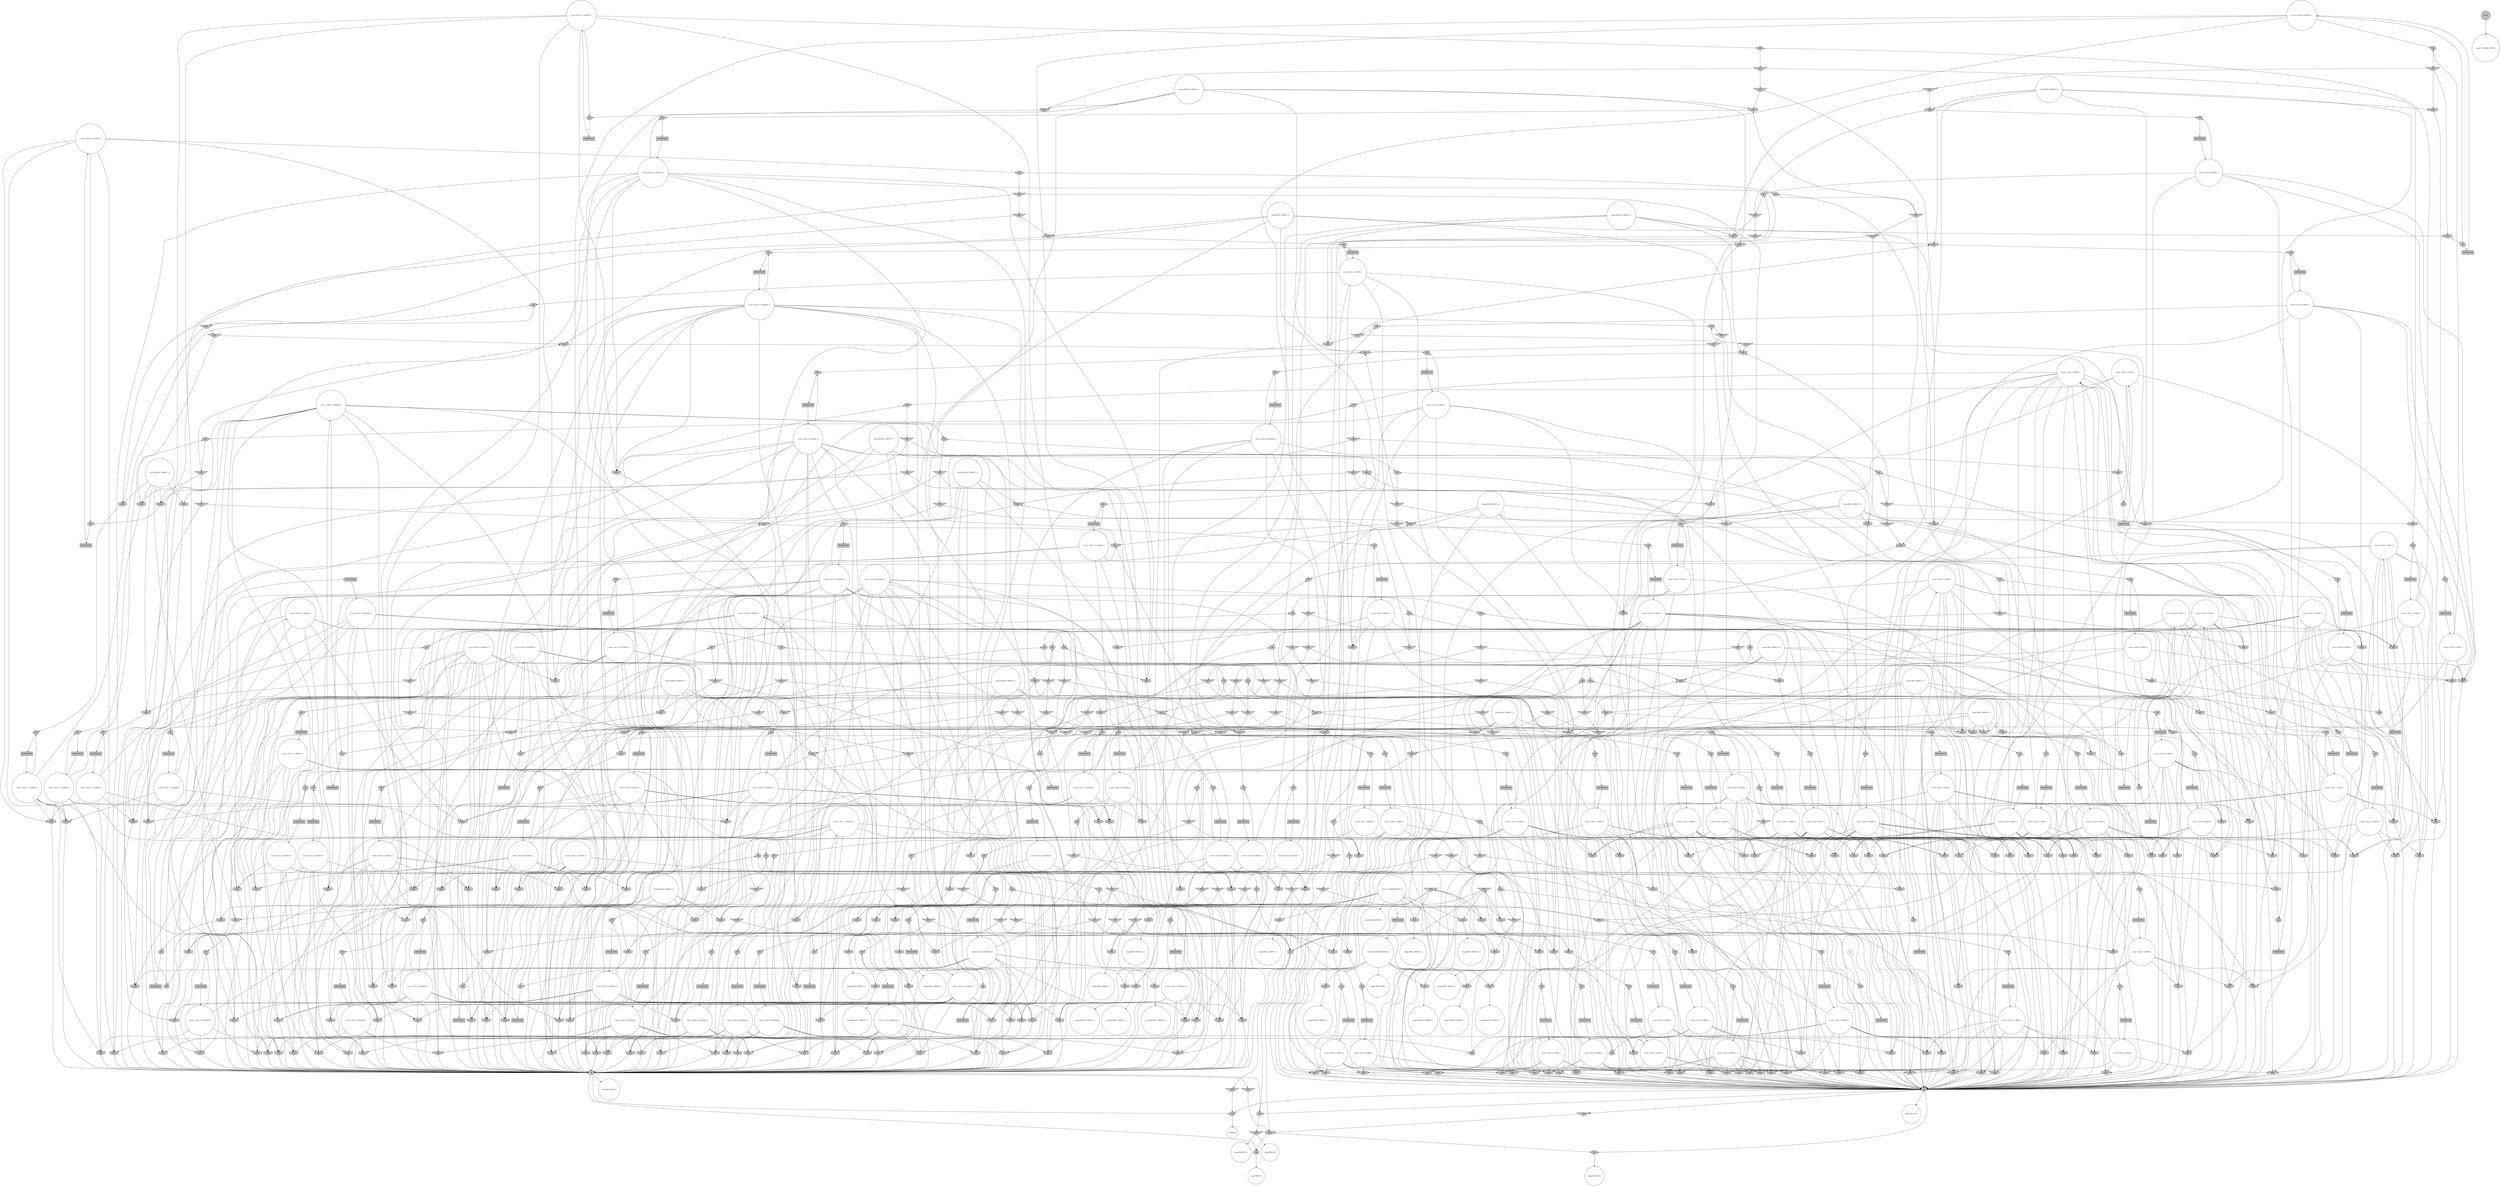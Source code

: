 digraph propNet
{
	"@1db77509"[shape=box, style= filled, fillcolor=grey, label="TRANSITION"]; "@1db77509"->"@ea0732c"; 
	"@47710e49"[shape=box, style= filled, fillcolor=grey, label="TRANSITION"]; "@47710e49"->"@472520e"; 
	"@43fc3bfb"[shape=invhouse, style= filled, fillcolor=grey, label="AND"]; "@43fc3bfb"->"@3aba9429"; 
	"@5322d6ce"[shape=invhouse, style= filled, fillcolor=grey, label="AND"]; "@5322d6ce"->"@64125470"; 
	"@472520e"[shape=circle, style= filled, fillcolor=white, label="( true ( CELL 1 6 RED ) )"]; "@472520e"->"@1a94b1d0"; "@472520e"->"@4aeb7ebf"; "@472520e"->"@229eb758"; "@472520e"->"@35f6002a"; "@472520e"->"@77788efc"; 
	"@5512520e"[shape=invhouse, style= filled, fillcolor=grey, label="AND"]; "@5512520e"->"@3aba9429"; 
	"@5da397e0"[shape=invhouse, style= filled, fillcolor=grey, label="AND"]; "@5da397e0"->"@1366219"; 
	"@3a5cdf19"[shape=box, style= filled, fillcolor=grey, label="TRANSITION"]; "@3a5cdf19"->"@3afbe236"; 
	"@58d3e2d4"[shape=circle, style= filled, fillcolor=white, label="( true ( CELL 5 1 RED ) )"]; "@58d3e2d4"->"@6bbc32ed"; "@58d3e2d4"->"@4ae4771e"; "@58d3e2d4"->"@98138d9"; "@58d3e2d4"->"@787c24ee"; "@58d3e2d4"->"@1849bb18"; "@58d3e2d4"->"@65a26081"; "@58d3e2d4"->"@64a8a880"; "@58d3e2d4"->"@44bfe13d"; "@58d3e2d4"->"@5bc8a2f2"; 
	"@9efb34"[shape=invhouse, style= filled, fillcolor=grey, label="AND"]; "@9efb34"->"@c52d244"; 
	"@35230488"[shape=invhouse, style= filled, fillcolor=grey, label="AND"]; "@35230488"->"@1366219"; 
	"@67573d5f"[shape=invtriangle, style= filled, fillcolor=grey, label="NOT"]; "@67573d5f"->"@6563985e"; "@67573d5f"->"@53997f42"; "@67573d5f"->"@1498de95"; 
	"@31cd133f"[shape=invhouse, style= filled, fillcolor=grey, label="AND"]; "@31cd133f"->"@1366219"; 
	"@319449e4"[shape=box, style= filled, fillcolor=grey, label="TRANSITION"]; "@319449e4"->"@627c1f3b"; 
	"@329bc59d"[shape=circle, style= filled, fillcolor=white, label="( true ( CELL 3 2 RED ) )"]; "@329bc59d"->"@7fa1007a"; "@329bc59d"->"@49da0650"; "@329bc59d"->"@485e2836"; "@329bc59d"->"@3f2aebe4"; "@329bc59d"->"@66b29aa5"; "@329bc59d"->"@2d676e9f"; "@329bc59d"->"@19b6180d"; "@329bc59d"->"@3fbb173d"; "@329bc59d"->"@60d45375"; "@329bc59d"->"@571fc09a"; 
	"@289bab59"[shape=invhouse, style= filled, fillcolor=grey, label="AND"]; "@289bab59"->"@3c3c7169"; 
	"@30d3e131"[shape=circle, style= filled, fillcolor=white, label="( legal RED ( DROP 8 ) )"]; 
	"@4265d6f5"[shape=circle, style= filled, fillcolor=white, label="( goal BLACK 50 )"]; 
	"@c86c441"[shape=box, style= filled, fillcolor=grey, label="TRANSITION"]; "@c86c441"->"@42bed00f"; 
	"@58b02770"[shape=circle, style= filled, fillcolor=white, label="( true ( CELL 3 1 BLACK ) )"]; "@58b02770"->"@7bcf9adf"; "@58b02770"->"@709f25ba"; "@58b02770"->"@71469706"; "@58b02770"->"@66568dc9"; "@58b02770"->"@7f351301"; "@58b02770"->"@45087c17"; "@58b02770"->"@5d2f34b2"; 
	"@4246f0d4"[shape=invhouse, style= filled, fillcolor=grey, label="AND"]; "@4246f0d4"->"@1366219"; 
	"@3b292def"[shape=box, style= filled, fillcolor=grey, label="TRANSITION"]; "@3b292def"->"@52158e1a"; 
	"@21c1ff9f"[shape=ellipse, style= filled, fillcolor=grey, label="OR"]; "@21c1ff9f"->"@47753109"; 
	"@5dd47117"[shape=invhouse, style= filled, fillcolor=grey, label="AND"]; "@5dd47117"->"@313b4607"; 
	"@48d48988"[shape=invhouse, style= filled, fillcolor=grey, label="AND"]; "@48d48988"->"@64a8a880"; 
	"@62427f26"[shape=invhouse, style= filled, fillcolor=grey, label="AND"]; "@62427f26"->"@68c001cd"; 
	"@2c11fe36"[shape=ellipse, style= filled, fillcolor=grey, label="OR"]; "@2c11fe36"->"@2ddc039c"; 
	"@5bc8a2f2"[shape=invhouse, style= filled, fillcolor=grey, label="AND"]; "@5bc8a2f2"->"@1366219"; 
	"@d0a0086"[shape=invhouse, style= filled, fillcolor=grey, label="AND"]; "@d0a0086"->"@7205b5ec"; 
	"@3fbb173d"[shape=invhouse, style= filled, fillcolor=grey, label="AND"]; "@3fbb173d"->"@1366219"; 
	"@1f81ac71"[shape=invhouse, style= filled, fillcolor=grey, label="AND"]; "@1f81ac71"->"@3aba9429"; 
	"@2fd9c2a3"[shape=invtriangle, style= filled, fillcolor=grey, label="NOT"]; "@2fd9c2a3"->"@20a0a575"; "@2fd9c2a3"->"@45d735b7"; "@2fd9c2a3"->"@30739c57"; 
	"@6c540ae7"[shape=circle, style= filled, fillcolor=white, label="( legal BLACK NOOP )"]; 
	"@34907781"[shape=circle, style= filled, fillcolor=white, label="( true ( CELL 7 6 BLACK ) )"]; "@34907781"->"@5447fdcc"; "@34907781"->"@5fd70f7e"; "@34907781"->"@72b60b72"; "@34907781"->"@5a7a9573"; "@34907781"->"@215fbb66"; "@34907781"->"@61c28cfb"; 
	"@5d2f34b2"[shape=invhouse, style= filled, fillcolor=grey, label="AND"]; "@5d2f34b2"->"@3aba9429"; 
	"@4f6b92f5"[shape=circle, style= filled, fillcolor=white, label="( true ( CELL 1 2 BLACK ) )"]; "@4f6b92f5"->"@3bb692d7"; "@4f6b92f5"->"@1ccfc9f4"; "@4f6b92f5"->"@1ef479c2"; "@4f6b92f5"->"@40ce2eb0"; "@4f6b92f5"->"@740a515b"; "@4f6b92f5"->"@1ab2f62"; 
	"@13af9411"[shape=box, style= filled, fillcolor=grey, label="TRANSITION"]; "@13af9411"->"@47d865f2"; 
	"@7b9a4252"[shape=invhouse, style= filled, fillcolor=grey, label="AND"]; "@7b9a4252"->"@3aba9429"; 
	"@61e9f1b6"[shape=circle, style= filled, fillcolor=white, label="( true ( CELL 6 1 RED ) )"]; "@61e9f1b6"->"@681e6b09"; "@61e9f1b6"->"@98138d9"; "@61e9f1b6"->"@787c24ee"; "@61e9f1b6"->"@4fee6bde"; "@61e9f1b6"->"@6b9537b4"; "@61e9f1b6"->"@65a26081"; "@61e9f1b6"->"@43c1bfae"; 
	"@40ce2eb0"[shape=invhouse, style= filled, fillcolor=grey, label="AND"]; "@40ce2eb0"->"@3aba9429"; 
	"@8d49411"[shape=invtriangle, style= filled, fillcolor=grey, label="NOT"]; "@8d49411"->"@3cab4f33"; "@8d49411"->"@6a1ad1a1"; "@8d49411"->"@60e7666b"; 
	"@2dfe88b8"[shape=invtriangle, style= filled, fillcolor=grey, label="NOT"]; "@2dfe88b8"->"@33f5ce07"; "@2dfe88b8"->"@71795816"; "@2dfe88b8"->"@400c420b"; 
	"@6b049834"[shape=invhouse, style= filled, fillcolor=grey, label="AND"]; "@6b049834"->"@6ce807b0"; 
	"@19466564"[shape=circle, style= filled, fillcolor=white, label="( true ( CELL 4 2 BLACK ) )"]; "@19466564"->"@1ccfc9f4"; "@19466564"->"@181eec3"; "@19466564"->"@586521c5"; "@19466564"->"@20ea1c31"; "@19466564"->"@74b6ee6d"; "@19466564"->"@29ffddb4"; "@19466564"->"@7b0e6f6e"; "@19466564"->"@5d2f34b2"; "@19466564"->"@a87fa45"; "@19466564"->"@764ff6cb"; "@19466564"->"@2c9115ac"; "@19466564"->"@33069836"; 
	"@581bb35d"[shape=invhouse, style= filled, fillcolor=grey, label="AND"]; "@581bb35d"->"@80cf411"; 
	"@1ccfc9f4"[shape=invhouse, style= filled, fillcolor=grey, label="AND"]; "@1ccfc9f4"->"@3aba9429"; 
	"@531ba8f7"[shape=invhouse, style= filled, fillcolor=grey, label="AND"]; "@531ba8f7"->"@3aba9429"; 
	"@1e400861"[shape=invtriangle, style= filled, fillcolor=grey, label="NOT"]; "@1e400861"->"@733489cb"; "@1e400861"->"@5419fea0"; "@1e400861"->"@e5a209e"; 
	"@77b2ffee"[shape=invhouse, style= filled, fillcolor=grey, label="AND"]; "@77b2ffee"->"@1366219"; 
	"@5b0c95bf"[shape=circle, style= filled, fillcolor=white, label="( legal RED ( DROP 6 ) )"]; 
	"@489d2c8e"[shape=invhouse, style= filled, fillcolor=grey, label="AND"]; "@489d2c8e"->"@1366219"; 
	"@6900a107"[shape=invhouse, style= filled, fillcolor=grey, label="AND"]; "@6900a107"->"@3aba9429"; 
	"@71795816"[shape=invtriangle, style= filled, fillcolor=grey, label="NOT"]; "@71795816"->"@45a2f7e5"; "@71795816"->"@5586468d"; 
	"@76c5ccf"[shape=ellipse, style= filled, fillcolor=grey, label="OR"]; "@76c5ccf"->"@7d852b70"; 
	"@692008e2"[shape=ellipse, style= filled, fillcolor=grey, label="OR"]; "@692008e2"->"@58ebdb60"; 
	"@4003c718"[shape=circle, style= filled, fillcolor=white, label="( init ( CONTROL RED ) )"]; 
	"@cf31572"[shape=circle, style= filled, fillcolor=white, label="( true ( CELL 7 3 RED ) )"]; "@cf31572"->"@7a0d74e8"; "@cf31572"->"@33f99548"; "@cf31572"->"@11305c97"; "@cf31572"->"@68de760"; "@cf31572"->"@31cd133f"; "@cf31572"->"@33b6a236"; "@cf31572"->"@247f061f"; "@cf31572"->"@4246f0d4"; "@cf31572"->"@44bfe13d"; "@cf31572"->"@45ab639c"; 
	"@6355ad25"[shape=invhouse, style= filled, fillcolor=grey, label="AND"]; "@6355ad25"->"@1366219"; 
	"@71e60260"[shape=invhouse, style= filled, fillcolor=grey, label="AND"]; "@71e60260"->"@4df47f7"; 
	"@1fcfbd1d"[shape=circle, style= filled, fillcolor=white, label="( true ( CELL 2 3 BLACK ) )"]; "@1fcfbd1d"->"@59afd5be"; "@1fcfbd1d"->"@7e6d99a4"; "@1fcfbd1d"->"@1ae433f1"; "@1fcfbd1d"->"@33c933b0"; "@1fcfbd1d"->"@40ce2eb0"; "@1fcfbd1d"->"@172f7508"; "@1fcfbd1d"->"@7bde656e"; "@1fcfbd1d"->"@27c4bf78"; "@1fcfbd1d"->"@16497a1b"; "@1fcfbd1d"->"@1fccaa01"; 
	"@3990848"[shape=invhouse, style= filled, fillcolor=grey, label="AND"]; "@3990848"->"@3aba9429"; 
	"@33c76a15"[shape=circle, style= filled, fillcolor=white, label="( true ( CELL 4 5 BLACK ) )"]; "@33c76a15"->"@13922ee8"; "@33c76a15"->"@80cf411"; "@33c76a15"->"@7e6d99a4"; "@33c76a15"->"@61567070"; "@33c76a15"->"@2b8bc062"; "@33c76a15"->"@3fc6dc6d"; "@33c76a15"->"@40ce2eb0"; "@33c76a15"->"@372a0276"; "@33c76a15"->"@38fbe57c"; "@33c76a15"->"@4920989c"; "@33c76a15"->"@79c1fc2a"; "@33c76a15"->"@2c9115ac"; 
	"@4dde4dff"[shape=circle, style= filled, fillcolor=white, label="( legal RED ( DROP 2 ) )"]; 
	"@285e8f58"[shape=circle, style= filled, fillcolor=white, label="( true ( CELL 6 6 RED ) )"]; "@285e8f58"->"@5da397e0"; "@285e8f58"->"@502dbdcf"; "@285e8f58"->"@15e5f861"; "@285e8f58"->"@14b4271a"; "@285e8f58"->"@40ee79c7"; "@285e8f58"->"@5c09dbb4"; "@285e8f58"->"@7c4f7575"; 
	"@33f5ce07"[shape=invhouse, style= filled, fillcolor=grey, label="AND"]; "@33f5ce07"->"@4c4aecd0"; 
	"@1ad3c643"[shape=invhouse, style= filled, fillcolor=grey, label="AND"]; "@1ad3c643"->"@3aba9429"; 
	"@7fff79bb"[shape=ellipse, style= filled, fillcolor=grey, label="OR"]; "@7fff79bb"->"@5d9125a3"; 
	"@5419fea0"[shape=invhouse, style= filled, fillcolor=grey, label="AND"]; "@5419fea0"->"@272b811d"; 
	"@109e5bc9"[shape=circle, style= filled, fillcolor=white, label="( true ( CELL 8 1 RED ) )"]; "@109e5bc9"->"@1ac2b5e0"; "@109e5bc9"->"@7a664616"; "@109e5bc9"->"@34925650"; "@109e5bc9"->"@65a26081"; "@109e5bc9"->"@29c0cff9"; 
	"@2dd52fd4"[shape=circle, style= filled, fillcolor=white, label="( true ( CELL 4 5 RED ) )"]; "@2dd52fd4"->"@52e76b3d"; "@2dd52fd4"->"@1d898f82"; "@2dd52fd4"->"@489d2c8e"; "@2dd52fd4"->"@6355ad25"; "@2dd52fd4"->"@75cee571"; "@2dd52fd4"->"@17249727"; "@2dd52fd4"->"@df4a4e2"; "@2dd52fd4"->"@2872a6a2"; "@2dd52fd4"->"@79c1fc2a"; "@2dd52fd4"->"@62b8fe41"; "@2dd52fd4"->"@246ecbfd"; "@2dd52fd4"->"@35230488"; 
	"@25a06714"[shape=invhouse, style= filled, fillcolor=grey, label="AND"]; "@25a06714"->"@3aba9429"; 
	"@83a6012"[shape=invhouse, style= filled, fillcolor=grey, label="AND"]; "@83a6012"->"@1366219"; 
	"@502dbdcf"[shape=invhouse, style= filled, fillcolor=grey, label="AND"]; "@502dbdcf"->"@1366219"; 
	"@33c933b0"[shape=invhouse, style= filled, fillcolor=grey, label="AND"]; "@33c933b0"->"@3aba9429"; 
	"@2d15b382"[shape=invtriangle, style= filled, fillcolor=grey, label="NOT"]; "@2d15b382"->"@7c71e0fb"; "@2d15b382"->"@58ac8605"; "@2d15b382"->"@27a5f83e"; "@2d15b382"->"@7e42a983"; "@2d15b382"->"@20bb6a2e"; 
	"@543d8398"[shape=circle, style= filled, fillcolor=white, label="( true ( CELL 5 6 RED ) )"]; "@543d8398"->"@7c32d1a3"; "@543d8398"->"@502dbdcf"; "@543d8398"->"@17b2c9aa"; "@543d8398"->"@16c05b8c"; "@543d8398"->"@2db07952"; "@543d8398"->"@2872a6a2"; "@543d8398"->"@40ee79c7"; "@543d8398"->"@40fed695"; "@543d8398"->"@5c09dbb4"; 
	"@27c4bf78"[shape=invhouse, style= filled, fillcolor=grey, label="AND"]; "@27c4bf78"->"@3aba9429"; 
	"@1cdca0c8"[shape=invhouse, style= filled, fillcolor=grey, label="AND"]; "@1cdca0c8"->"@3aba9429"; 
	"@29c0cff9"[shape=invhouse, style= filled, fillcolor=grey, label="AND"]; "@29c0cff9"->"@1366219"; 
	"@45ab639c"[shape=invhouse, style= filled, fillcolor=grey, label="AND"]; "@45ab639c"->"@1366219"; 
	"@30739c57"[shape=invhouse, style= filled, fillcolor=grey, label="AND"]; "@30739c57"->"@65479697"; 
	"@3657fe4f"[shape=box, style= filled, fillcolor=grey, label="TRANSITION"]; "@3657fe4f"->"@1c9e50cd"; 
	"@52e76b3d"[shape=invhouse, style= filled, fillcolor=grey, label="AND"]; "@52e76b3d"->"@1366219"; 
	"@700e7a27"[shape=ellipse, style= filled, fillcolor=grey, label="OR"]; "@700e7a27"->"@4675cfea"; 
	"@6a448cb2"[shape=invhouse, style= filled, fillcolor=grey, label="AND"]; "@6a448cb2"->"@1366219"; 
	"@6a2dff9c"[shape=invhouse, style= filled, fillcolor=grey, label="AND"]; "@6a2dff9c"->"@e3a7d65"; 
	"@1fccaa01"[shape=invhouse, style= filled, fillcolor=grey, label="AND"]; "@1fccaa01"->"@3aba9429"; 
	"@6f134746"[shape=box, style= filled, fillcolor=grey, label="TRANSITION"]; "@6f134746"->"@d49171"; 
	"@17973e0"[shape=ellipse, style= filled, fillcolor=grey, label="OR"]; "@17973e0"->"@4ca677e1"; 
	"@4bb9b57e"[shape=invhouse, style= filled, fillcolor=grey, label="AND"]; "@4bb9b57e"->"@3aba9429"; 
	"@228542d4"[shape=invhouse, style= filled, fillcolor=grey, label="AND"]; "@228542d4"->"@a894f60"; 
	"@11305c97"[shape=ellipse, style= filled, fillcolor=grey, label="OR"]; "@11305c97"->"@7e0ec651"; 
	"@33b6a236"[shape=invhouse, style= filled, fillcolor=grey, label="AND"]; "@33b6a236"->"@1366219"; 
	"@71551e68"[shape=circle, style= filled, fillcolor=white, label="( true ( CELL 8 4 RED ) )"]; "@71551e68"->"@3fa623ea"; "@71551e68"->"@1c521558"; "@71551e68"->"@3d1f468f"; "@71551e68"->"@7fff79bb"; "@71551e68"->"@68d99656"; "@71551e68"->"@44bfe13d"; "@71551e68"->"@29c0cff9"; 
	"@aee17d"[shape=invtriangle, style= filled, fillcolor=grey, label="NOT"]; "@aee17d"->"@ef4100a"; "@aee17d"->"@5955d5e4"; 
	"@322ac4ea"[shape=invtriangle, style= filled, fillcolor=grey, label="NOT"]; "@322ac4ea"->"@1281e1b8"; "@322ac4ea"->"@43ac640d"; "@322ac4ea"->"@2a377619"; 
	"@40ee79c7"[shape=invhouse, style= filled, fillcolor=grey, label="AND"]; "@40ee79c7"->"@1366219"; 
	"@1ab2f62"[shape=ellipse, style= filled, fillcolor=grey, label="OR"]; "@1ab2f62"->"@73514acd"; 
	"@f4326ba"[shape=invhouse, style= filled, fillcolor=grey, label="AND"]; "@f4326ba"->"@100e3d0f"; 
	"@5074bba0"[shape=box, style= filled, fillcolor=grey, label="TRANSITION"]; "@5074bba0"->"@543d8398"; 
	"@283db571"[shape=ellipse, style= filled, fillcolor=grey, label="OR"]; "@283db571"->"@6b53225a"; 
	"@5605e53d"[shape=circle, style= filled, fillcolor=white, label="( true ( CELL 6 3 BLACK ) )"]; "@5605e53d"->"@557ab585"; "@5605e53d"->"@531ba8f7"; "@5605e53d"->"@301836e9"; "@5605e53d"->"@43fc3bfb"; "@5605e53d"->"@6900a107"; "@5605e53d"->"@4bb9b57e"; "@5605e53d"->"@13922ee8"; "@5605e53d"->"@3c44ec9e"; "@5605e53d"->"@dfa0111"; "@5605e53d"->"@61567070"; "@5605e53d"->"@28ad11e6"; "@5605e53d"->"@33a7ce01"; "@5605e53d"->"@78ec6e86"; 
	"@65964f1a"[shape=box, style= filled, fillcolor=grey, label="TRANSITION"]; "@65964f1a"->"@33c76a15"; 
	"@5a2c70bf"[shape=circle, style= filled, fillcolor=white, label="( true ( CELL 7 1 BLACK ) )"]; "@5a2c70bf"->"@23f41581"; "@5a2c70bf"->"@b35c00"; "@5a2c70bf"->"@396994d5"; "@5a2c70bf"->"@13fbbeea"; "@5a2c70bf"->"@2cea5cd"; "@5a2c70bf"->"@17bcff1f"; 
	"@7e0ec651"[shape=invtriangle, style= filled, fillcolor=grey, label="NOT"]; "@7e0ec651"->"@45a2f7e5"; "@7e0ec651"->"@41e3bda"; "@7e0ec651"->"@5586468d"; 
	"@107e5cfa"[shape=ellipse, style= filled, fillcolor=grey, label="OR"]; "@107e5cfa"->"@580a298b"; 
	"@60d45375"[shape=invhouse, style= filled, fillcolor=grey, label="AND"]; "@60d45375"->"@1366219"; 
	"@12bc214a"[shape=box, style= filled, fillcolor=grey, label="TRANSITION"]; "@12bc214a"->"@109e5bc9"; 
	"@733489cb"[shape=invtriangle, style= filled, fillcolor=grey, label="NOT"]; "@733489cb"->"@7c71e0fb"; "@733489cb"->"@7e42a983"; 
	"@1660de94"[shape=box, style= filled, fillcolor=grey, label="TRANSITION"]; "@1660de94"->"@4c745a45"; 
	"@98138d9"[shape=invhouse, style= filled, fillcolor=grey, label="AND"]; "@98138d9"->"@1366219"; 
	"@14b4271a"[shape=invhouse, style= filled, fillcolor=grey, label="AND"]; "@14b4271a"->"@1366219"; 
	"@1d48fc8c"[shape=ellipse, style= filled, fillcolor=grey, label="OR"]; "@1d48fc8c"->"@572329c9"; 
	"@20e9df17"[shape=invhouse, style= filled, fillcolor=grey, label="AND"]; "@20e9df17"->"@3aba9429"; 
	"@6495a75a"[shape=invhouse, style= filled, fillcolor=grey, label="AND"]; "@6495a75a"->"@2e39e5a8"; 
	"@2a377619"[shape=invhouse, style= filled, fillcolor=grey, label="AND"]; "@2a377619"->"@5d9559db"; 
	"@a87fa45"[shape=invhouse, style= filled, fillcolor=grey, label="AND"]; "@a87fa45"->"@3aba9429"; 
	"@23cf5b45"[shape=invhouse, style= filled, fillcolor=grey, label="AND"]; "@23cf5b45"->"@47fd3b5"; 
	"@1b0787da"[shape=invhouse, style= filled, fillcolor=grey, label="AND"]; "@1b0787da"->"@219767a2"; 
	"@33b1603e"[shape=circle, style= filled, fillcolor=white, label="( true ( CELL 3 6 BLACK ) )"]; "@33b1603e"->"@17171dc7"; "@33b1603e"->"@7c5b58ed"; "@33b1603e"->"@13922ee8"; "@33b1603e"->"@7b9a4252"; "@33b1603e"->"@a894f60"; "@33b1603e"->"@4f95f1b4"; "@33b1603e"->"@4ad6a7a0"; 
	"@3f2aebe4"[shape=invhouse, style= filled, fillcolor=grey, label="AND"]; "@3f2aebe4"->"@1366219"; 
	"@2a4e5967"[shape=circle, style= filled, fillcolor=white, label="( true ( CELL 7 5 BLACK ) )"]; "@2a4e5967"->"@1f81ac71"; "@2a4e5967"->"@5447fdcc"; "@2a4e5967"->"@372318b7"; "@2a4e5967"->"@78330b87"; "@2a4e5967"->"@372a0276"; "@2a4e5967"->"@7ae43e44"; "@2a4e5967"->"@273c59de"; "@2a4e5967"->"@764ff6cb"; 
	"@6a1ad1a1"[shape=invtriangle, style= filled, fillcolor=grey, label="NOT"]; "@6a1ad1a1"->"@bb92b69"; "@6a1ad1a1"->"@6b8d773"; 
	"@28b7b9be"[shape=box, style= filled, fillcolor=grey, label="TRANSITION"]; "@28b7b9be"->"@733dc4f2"; 
	"@41e3bda"[shape=invtriangle, style= filled, fillcolor=grey, label="NOT"]; "@41e3bda"->"@5ceb6752"; "@41e3bda"->"@4ec99007"; 
	"@6678a9d0"[shape=circle, style= filled, fillcolor=white, label="( true ( CELL 1 2 RED ) )"]; "@6678a9d0"->"@1ef479c2"; "@6678a9d0"->"@753a7323"; "@6678a9d0"->"@66b29aa5"; "@6678a9d0"->"@6d462efd"; "@6678a9d0"->"@246ecbfd"; "@6678a9d0"->"@1d65b0c9"; 
	"@5c99abd7"[shape=invhouse, style= filled, fillcolor=grey, label="AND"]; "@5c99abd7"->"@1366219"; 
	"@580a298b"[shape=invtriangle, style= filled, fillcolor=grey, label="NOT"]; "@580a298b"->"@bb92b69"; "@580a298b"->"@6b8d773"; "@580a298b"->"@36649bf"; 
	"@b4780a0"[shape=circle, style= filled, fillcolor=white, label="( true ( CELL 3 1 RED ) )"]; "@b4780a0"->"@4ae4771e"; "@b4780a0"->"@3f2aebe4"; "@b4780a0"->"@1593e4a4"; "@b4780a0"->"@47fd3b5"; "@b4780a0"->"@6a448cb2"; "@b4780a0"->"@98138d9"; "@b4780a0"->"@45087c17"; 
	"@301836e9"[shape=ellipse, style= filled, fillcolor=grey, label="OR"]; "@301836e9"->"@63be8dd3"; 
	"@2debe4d1"[shape=invtriangle, style= filled, fillcolor=grey, label="NOT"]; "@2debe4d1"->"@2bbb63e5"; "@2debe4d1"->"@17249f80"; "@2debe4d1"->"@33571678"; 
	"@627c1f3b"[shape=circle, style= filled, fillcolor=white, label="( true ( CONTROL RED ) )"]; "@627c1f3b"->"@7ca1e696"; "@627c1f3b"->"@4acbe549"; "@627c1f3b"->"@397276a1"; "@627c1f3b"->"@6c540ae7"; "@627c1f3b"->"@723a02aa"; "@627c1f3b"->"@1f3a0500"; "@627c1f3b"->"@27a5f83e"; "@627c1f3b"->"@70c0738f"; "@627c1f3b"->"@6495a75a"; "@627c1f3b"->"@5f8f81db"; 
	"@5345b9bc"[shape=invhouse, style= filled, fillcolor=grey, label="AND"]; "@5345b9bc"->"@46fe511c"; 
	"@100e3d0f"[shape=ellipse, style= filled, fillcolor=grey, label="OR"]; "@100e3d0f"->"@3b292def"; 
	"@4465bf6e"[shape=invtriangle, style= filled, fillcolor=grey, label="NOT"]; "@4465bf6e"->"@453831c"; "@4465bf6e"->"@3a52cef1"; "@4465bf6e"->"@7d27c57d"; 
	"@31b4d206"[shape=box, style= filled, fillcolor=grey, label="TRANSITION"]; "@31b4d206"->"@71303650"; 
	"@1fca2ea4"[shape=box, style= filled, fillcolor=grey, label="TRANSITION"]; "@1fca2ea4"->"@19466564"; 
	"@1a843a9d"[shape=circle, style= filled, fillcolor=white, label="( does RED ( DROP 6 ) )"]; "@1a843a9d"->"@6563985e"; "@1a843a9d"->"@403d12c3"; "@1a843a9d"->"@7f2f4377"; "@1a843a9d"->"@7e42a983"; "@1a843a9d"->"@e5a209e"; "@1a843a9d"->"@33571678"; 
	"@4c745a45"[shape=circle, style= filled, fillcolor=white, label="( true ( CELL 3 5 BLACK ) )"]; "@4c745a45"->"@7b9a4252"; "@4c745a45"->"@2b8bc062"; "@4c745a45"->"@3fc6dc6d"; "@4c745a45"->"@1e608c64"; "@4c745a45"->"@1e31916e"; "@4c745a45"->"@1ad3c643"; "@4c745a45"->"@4c2cffbe"; "@4c745a45"->"@4920989c"; "@4c745a45"->"@343827c3"; "@4c745a45"->"@1f42b9ae"; 
	"@3a56ad08"[shape=box, style= filled, fillcolor=grey, label="TRANSITION"]; "@3a56ad08"->"@2dd52fd4"; 
	"@79ca3b13"[shape=circle, style= filled, fillcolor=white, label="( true ( CELL 1 3 BLACK ) )"]; "@79ca3b13"->"@3bb692d7"; "@79ca3b13"->"@283db571"; "@79ca3b13"->"@33157362"; "@79ca3b13"->"@2468ef73"; "@79ca3b13"->"@740a515b"; "@79ca3b13"->"@16497a1b"; "@79ca3b13"->"@4c2cffbe"; 
	"@ea0732c"[shape=circle, style= filled, fillcolor=white, label="( true ( CELL 2 5 BLACK ) )"]; "@ea0732c"->"@3b410317"; "@ea0732c"->"@5512520e"; "@ea0732c"->"@2b8bc062"; "@ea0732c"->"@1ae433f1"; "@ea0732c"->"@7bde656e"; "@ea0732c"->"@1cdca0c8"; "@ea0732c"->"@4920989c"; "@ea0732c"->"@6bedb92d"; 
	"@749f6da7"[shape=box, style= filled, fillcolor=grey, label="TRANSITION"]; "@749f6da7"->"@6678a9d0"; 
	"@18748d16"[shape=circle, style= filled, fillcolor=white, label="( true ( CELL 1 1 RED ) )"]; "@18748d16"->"@53e387f3"; "@18748d16"->"@21c1ff9f"; "@18748d16"->"@1593e4a4"; "@18748d16"->"@6d462efd"; "@18748d16"->"@1b26ec25"; 
	"@32da690f"[shape=ellipse, style= filled, fillcolor=grey, label="OR"]; "@32da690f"->"@3cdc3901"; 
	"@7a9df636"[shape=ellipse, style= filled, fillcolor=grey, label="OR"]; "@7a9df636"->"@188f921e"; 
	"@586521c5"[shape=invhouse, style= filled, fillcolor=grey, label="AND"]; "@586521c5"->"@3aba9429"; 
	"@66b29aa5"[shape=invhouse, style= filled, fillcolor=grey, label="AND"]; "@66b29aa5"->"@1366219"; 
	"@7bde656e"[shape=invhouse, style= filled, fillcolor=grey, label="AND"]; "@7bde656e"->"@3aba9429"; 
	"@2872a6a2"[shape=invhouse, style= filled, fillcolor=grey, label="AND"]; "@2872a6a2"->"@1366219"; 
	"@28ea04cb"[shape=invhouse, style= filled, fillcolor=grey, label="AND"]; "@28ea04cb"->"@4cc6a72a"; 
	"@55c00779"[shape=ellipse, style= filled, fillcolor=grey, label="OR"]; "@55c00779"->"@322ac4ea"; 
	"@7750c73c"[shape=circle, style= filled, fillcolor=white, label="( true ( CELL 3 2 BLACK ) )"]; "@7750c73c"->"@1ccfc9f4"; "@7750c73c"->"@709f25ba"; "@7750c73c"->"@49da0650"; "@7750c73c"->"@256e3879"; "@7750c73c"->"@27c4bf78"; "@7750c73c"->"@7c68fa9a"; "@7750c73c"->"@1ad3c643"; "@7750c73c"->"@641f6185"; "@7750c73c"->"@a87fa45"; "@7750c73c"->"@33069836"; 
	"@60cbf7e2"[shape=circle, style= filled, fillcolor=white, label="( does BLACK ( DROP 7 ) )"]; "@60cbf7e2"->"@4021a4d2"; "@60cbf7e2"->"@4ec99007"; "@60cbf7e2"->"@45a2f7e5"; "@60cbf7e2"->"@67d30c48"; "@60cbf7e2"->"@d6e5779"; "@60cbf7e2"->"@400c420b"; 
	"@5ff1c043"[shape=circle, style= filled, fillcolor=white, label="( true ( CELL 4 3 BLACK ) )"]; "@5ff1c043"->"@5a7a9573"; "@5ff1c043"->"@74b6ee6d"; "@5ff1c043"->"@16497a1b"; "@5ff1c043"->"@1fccaa01"; "@5ff1c043"->"@6900a107"; "@5ff1c043"->"@38fbe57c"; "@5ff1c043"->"@59fb6ce4"; "@5ff1c043"->"@2c9115ac"; "@5ff1c043"->"@5512520e"; "@5ff1c043"->"@7c68fa9a"; "@5ff1c043"->"@1cdca0c8"; "@5ff1c043"->"@33a7ce01"; "@5ff1c043"->"@641f6185"; "@5ff1c043"->"@53307de3"; "@5ff1c043"->"@e3a7d65"; 
	"@6afbb301"[shape=box, style= filled, fillcolor=grey, label="TRANSITION"]; "@6afbb301"->"@6305dbeb"; 
	"@2b7d90f6"[shape=invtriangle, style= filled, fillcolor=grey, label="NOT"]; "@2b7d90f6"->"@40b81cc8"; "@2b7d90f6"->"@5345b9bc"; 
	"@20c7c08f"[shape=box, style= filled, fillcolor=grey, label="TRANSITION"]; "@20c7c08f"->"@1d60e50b"; 
	"@d0578df"[shape=invtriangle, style= filled, fillcolor=grey, label="NOT"]; "@d0578df"->"@66342e54"; "@d0578df"->"@62427f26"; 
	"@52158e1a"[shape=circle, style= filled, fillcolor=white, label="( true ( CELL 8 1 BLACK ) )"]; "@52158e1a"->"@531ba8f7"; "@52158e1a"->"@7a664616"; "@52158e1a"->"@4cab0ac0"; "@52158e1a"->"@2cea5cd"; "@52158e1a"->"@100e3d0f"; 
	"@4ae4771e"[shape=invhouse, style= filled, fillcolor=grey, label="AND"]; "@4ae4771e"->"@1366219"; 
	"@17249727"[shape=invhouse, style= filled, fillcolor=grey, label="AND"]; "@17249727"->"@1366219"; 
	"@48bf54e6"[shape=circle, style= filled, fillcolor=white, label="( true ( CELL 8 3 BLACK ) )"]; "@48bf54e6"->"@4f72b936"; "@48bf54e6"->"@f2d5171"; "@48bf54e6"->"@43fc3bfb"; "@48bf54e6"->"@4cab0ac0"; "@48bf54e6"->"@208fdfa7"; "@48bf54e6"->"@2bd23245"; "@48bf54e6"->"@700d2a4d"; 
	"@33157362"[shape=invhouse, style= filled, fillcolor=grey, label="AND"]; "@33157362"->"@3aba9429"; 
	"@35b7379b"[shape=circle, style= filled, fillcolor=white, label="( true ( CELL 5 2 BLACK ) )"]; "@35b7379b"->"@39978617"; "@35b7379b"->"@120f5b61"; "@35b7379b"->"@7e9a1d35"; "@35b7379b"->"@33069836"; "@35b7379b"->"@586521c5"; "@35b7379b"->"@28ad11e6"; "@35b7379b"->"@1cdca0c8"; "@35b7379b"->"@22503538"; "@35b7379b"->"@78ec6e86"; "@35b7379b"->"@53307de3"; "@35b7379b"->"@a87fa45"; "@35b7379b"->"@e80094e"; 
	"@32a53d86"[shape=box, style= filled, fillcolor=grey, label="TRANSITION"]; "@32a53d86"->"@2f61018a"; 
	"@ef4100a"[shape=invhouse, style= filled, fillcolor=grey, label="AND"]; "@ef4100a"->"@6bad4264"; 
	"@9c3b915"[shape=circle, style= filled, fillcolor=white, label="( true ( CELL 5 1 BLACK ) )"]; "@9c3b915"->"@53b3e909"; "@9c3b915"->"@6bbc32ed"; "@9c3b915"->"@71469706"; "@9c3b915"->"@7f351301"; "@9c3b915"->"@2cea5cd"; "@9c3b915"->"@2693a981"; "@9c3b915"->"@120f5b61"; "@9c3b915"->"@17bcff1f"; "@9c3b915"->"@7b0e6f6e"; 
	"@2dfcd07d"[shape=circle, style= filled, fillcolor=white, label="( true ( CELL 5 5 BLACK ) )"]; "@2dfcd07d"->"@39978617"; "@2dfcd07d"->"@3fc6dc6d"; "@2dfcd07d"->"@4ace08a5"; "@2dfcd07d"->"@7bfe307e"; "@2dfcd07d"->"@1adda7"; "@2dfcd07d"->"@2b8bc062"; "@2dfcd07d"->"@242c95e3"; "@2dfcd07d"->"@372a0276"; "@2dfcd07d"->"@11488ace"; "@2dfcd07d"->"@20e9df17"; "@2dfcd07d"->"@7ae43e44"; "@2dfcd07d"->"@3990848"; 
	"@709f25ba"[shape=invhouse, style= filled, fillcolor=grey, label="AND"]; "@709f25ba"->"@3aba9429"; 
	"@787c24ee"[shape=invhouse, style= filled, fillcolor=grey, label="AND"]; "@787c24ee"->"@1366219"; 
	"@48d3bd3e"[shape=circle, style= filled, fillcolor=white, label="( does BLACK ( DROP 3 ) )"]; "@48d3bd3e"->"@5281d14b"; "@48d3bd3e"->"@228542d4"; "@48d3bd3e"->"@bb92b69"; "@48d3bd3e"->"@3cab4f33"; "@48d3bd3e"->"@45d735b7"; "@48d3bd3e"->"@6ecc926e"; 
	"@17249f80"[shape=invtriangle, style= filled, fillcolor=grey, label="NOT"]; "@17249f80"->"@6563985e"; "@17249f80"->"@53997f42"; 
	"@458c77d0"[shape=box, style= filled, fillcolor=grey, label="TRANSITION"]; "@458c77d0"->"@5ff1c043"; 
	"@33b2f6ca"[shape=circle, style= filled, fillcolor=white, label="( does RED ( DROP 1 ) )"]; "@33b2f6ca"->"@69c54bfb"; "@33b2f6ca"->"@71e60260"; "@33b2f6ca"->"@289bab59"; "@33b2f6ca"->"@c64e3f9"; "@33b2f6ca"->"@6c4a57c"; "@33b2f6ca"->"@7d27c57d"; 
	"@24b3d243"[shape=invhouse, style= filled, fillcolor=grey, label="AND"]; "@24b3d243"->"@39b8a814"; 
	"@13922ee8"[shape=invhouse, style= filled, fillcolor=grey, label="AND"]; "@13922ee8"->"@3aba9429"; 
	"@2d82a457"[shape=box, style= filled, fillcolor=grey, label="TRANSITION"]; "@2d82a457"->"@367c10a8"; 
	"@20ea1c31"[shape=ellipse, style= filled, fillcolor=grey, label="OR"]; "@20ea1c31"->"@1fca2ea4"; 
	"@5bf36318"[shape=box, style= filled, fillcolor=grey, label="TRANSITION"]; "@5bf36318"->"@19e2c287"; 
	"@13859bcd"[shape=box, style= filled, fillcolor=grey, label="TRANSITION"]; "@13859bcd"->"@49de002d"; 
	"@1a3852a"[shape=circle, style= filled, fillcolor=white, label="( does BLACK ( DROP 8 ) )"]; "@1a3852a"->"@273cf345"; "@1a3852a"->"@6b30f750"; "@1a3852a"->"@7752c723"; "@1a3852a"->"@5345b9bc"; "@1a3852a"->"@69eb0ef1"; "@1a3852a"->"@f4326ba"; 
	"@2423f1ce"[shape=box, style= filled, fillcolor=grey, label="TRANSITION"]; "@2423f1ce"->"@48bf54e6"; 
	"@52d4bbb0"[shape=invhouse, style= filled, fillcolor=grey, label="AND"]; "@52d4bbb0"->"@3aba9429"; 
	"@71312a49"[shape=invhouse, style= filled, fillcolor=grey, label="AND"]; "@71312a49"->"@4d715742"; 
	"@79916512"[shape=circle, style= filled, fillcolor=white, label="( does RED ( DROP 5 ) )"]; "@79916512"->"@2effbe46"; "@79916512"->"@4b02bddc"; "@79916512"->"@3000644e"; "@79916512"->"@5955d5e4"; "@79916512"->"@729b297f"; "@79916512"->"@48d48988"; 
	"@722cb26b"[shape=box, style= filled, fillcolor=grey, label="TRANSITION"]; "@722cb26b"->"@28bdcdc2"; 
	"@33a7ce01"[shape=invhouse, style= filled, fillcolor=grey, label="AND"]; "@33a7ce01"->"@3aba9429"; 
	"@68e12c7b"[shape=invtriangle, style= filled, fillcolor=grey, label="NOT"]; "@68e12c7b"->"@5088354"; "@68e12c7b"->"@7e621058"; "@68e12c7b"->"@289bab59"; 
	"@1f2d7b53"[shape=circle, style= filled, fillcolor=white, label="( true ( CELL 2 6 RED ) )"]; "@1f2d7b53"->"@7a9df636"; "@1f2d7b53"->"@3d2593b8"; "@1f2d7b53"->"@131c8e88"; "@1f2d7b53"->"@40fed695"; "@1f2d7b53"->"@4cc6a72a"; "@1f2d7b53"->"@35f6002a"; 
	"@a384df2"[shape=circle, style= filled, fillcolor=white, label="( true ( CELL 7 5 RED ) )"]; "@a384df2"->"@2c1184b1"; "@a384df2"->"@7a0d74e8"; "@a384df2"->"@5c99abd7"; "@a384df2"->"@33b6a236"; "@a384df2"->"@78330b87"; "@a384df2"->"@560479dd"; "@a384df2"->"@40942ba5"; "@a384df2"->"@35230488"; 
	"@48541013"[shape=invhouse, style= filled, fillcolor=grey, label="AND"]; "@48541013"->"@1366219"; 
	"@120f5b61"[shape=invhouse, style= filled, fillcolor=grey, label="AND"]; "@120f5b61"->"@3aba9429"; 
	"@5d96340f"[shape=circle, style= filled, fillcolor=white, label="( true ( CELL 7 2 BLACK ) )"]; "@5d96340f"->"@531ba8f7"; "@5d96340f"->"@b35c00"; "@5d96340f"->"@61567070"; "@5d96340f"->"@586521c5"; "@5d96340f"->"@372318b7"; "@5d96340f"->"@6ca69ad2"; "@5d96340f"->"@22503538"; "@5d96340f"->"@2c11fe36"; 
	"@4031202"[shape=ellipse, style= filled, fillcolor=grey, label="OR"]; "@4031202"->"@31b4d206"; 
	"@595b5054"[shape=circle, style= filled, fillcolor=white, label="( legal BLACK ( DROP 3 ) )"]; 
	"@5955d5e4"[shape=invhouse, style= filled, fillcolor=grey, label="AND"]; "@5955d5e4"->"@31ca7834"; 
	"@66568dc9"[shape=invhouse, style= filled, fillcolor=grey, label="AND"]; "@66568dc9"->"@3aba9429"; 
	"@58ebdb60"[shape=box, style= filled, fillcolor=grey, label="TRANSITION"]; "@58ebdb60"->"@1b10f7a"; 
	"@90e1c5c"[shape=box, style= filled, fillcolor=grey, label="TRANSITION"]; "@90e1c5c"->"@fc36c2e"; 
	"@57f02c4a"[shape=box, style= filled, fillcolor=grey, label="TRANSITION"]; "@57f02c4a"->"@2dfcd07d"; 
	"@219767a2"[shape=ellipse, style= filled, fillcolor=grey, label="OR"]; "@219767a2"->"@1a1e5304"; 
	"@4ecd6270"[shape=circle, style= filled, fillcolor=white, label="( true ( CELL 1 5 BLACK ) )"]; "@4ecd6270"->"@3bb692d7"; "@4ecd6270"->"@24a4b6d3"; "@4ecd6270"->"@181eec3"; "@4ecd6270"->"@33157362"; "@4ecd6270"->"@4920989c"; "@4ecd6270"->"@7de627ca"; 
	"@179211ea"[shape=ellipse, style= filled, fillcolor=grey, label="OR"]; "@179211ea"->"@5e0613e0"; 
	"@7ae43e44"[shape=invhouse, style= filled, fillcolor=grey, label="AND"]; "@7ae43e44"->"@3aba9429"; 
	"@1146fb8"[shape=invhouse, style= filled, fillcolor=grey, label="AND"]; "@1146fb8"->"@1366219"; 
	"@70c0738f"[shape=invhouse, style= filled, fillcolor=grey, label="AND"]; "@70c0738f"->"@31d5c2c6"; 
	"@1d65b0c9"[shape=invhouse, style= filled, fillcolor=grey, label="AND"]; "@1d65b0c9"->"@1366219"; 
	"@7d27c57d"[shape=invhouse, style= filled, fillcolor=grey, label="AND"]; "@7d27c57d"->"@753a7323"; 
	"@7c5b58ed"[shape=ellipse, style= filled, fillcolor=grey, label="OR"]; "@7c5b58ed"->"@512b6f63"; 
	"@64125470"[shape=ellipse, style= filled, fillcolor=grey, label="OR"]; "@64125470"->"@128cfa91"; 
	"@497f3453"[shape=invhouse, style= filled, fillcolor=grey, label="AND"]; "@497f3453"->"@37e15160"; 
	"@39d61fe4"[shape=circle, style= filled, fillcolor=white, label="( goal BLACK 100 )"]; 
	"@5c9545f"[shape=invhouse, style= filled, fillcolor=grey, label="AND"]; "@5c9545f"->"@1adda7"; 
	"@1e4075ce"[shape=invhouse, style= filled, fillcolor=grey, label="AND"]; "@1e4075ce"->"@24a4b6d3"; 
	"@5ad3c0d4"[shape=ellipse, style= filled, fillcolor=grey, label="OR"]; "@5ad3c0d4"->"@418cce2"; 
	"@640c40f9"[shape=circle, style= filled, fillcolor=white, label="( true ( CELL 8 2 RED ) )"]; "@640c40f9"->"@33f99548"; "@640c40f9"->"@1c521558"; "@640c40f9"->"@4b21ec8f"; "@640c40f9"->"@39b8a814"; "@640c40f9"->"@29c0cff9"; "@640c40f9"->"@3d861eda"; 
	"@1bc12fb3"[shape=invhouse, style= filled, fillcolor=grey, label="AND"]; "@1bc12fb3"->"@513f2be3"; 
	"@45087c17"[shape=ellipse, style= filled, fillcolor=grey, label="OR"]; "@45087c17"->"@300aed69"; 
	"@4745409"[shape=ellipse, style= filled, fillcolor=grey, label="OR"]; "@4745409"->"@6e56dd10"; 
	"@f2d5171"[shape=invhouse, style= filled, fillcolor=grey, label="AND"]; "@f2d5171"->"@3aba9429"; 
	"@4c4aecd0"[shape=ellipse, style= filled, fillcolor=grey, label="OR"]; "@4c4aecd0"->"@1742f76f"; 
	"@5808b672"[shape=invhouse, style= filled, fillcolor=grey, label="AND"]; "@5808b672"->"@15c4bc6"; 
	"@69d170c5"[shape=invhouse, style= filled, fillcolor=grey, label="AND"]; "@69d170c5"->"@3b774fa3"; 
	"@400c420b"[shape=invhouse, style= filled, fillcolor=grey, label="AND"]; "@400c420b"->"@2c11fe36"; 
	"@60e7666b"[shape=invhouse, style= filled, fillcolor=grey, label="AND"]; "@60e7666b"->"@7fa1007a"; 
	"@27509e09"[shape=box, style= filled, fillcolor=grey, label="TRANSITION"]; "@27509e09"->"@6e0212ce"; 
	"@7da67efd"[shape=invhouse, style= filled, fillcolor=grey, label="AND"]; "@7da67efd"->"@3aba9429"; 
	"@7f2ca4b7"[shape=ellipse, style= filled, fillcolor=grey, label="OR"]; "@7f2ca4b7"->"@1a32fd19"; 
	"@18c7cf66"[shape=ellipse, style= filled, fillcolor=grey, label="OR"]; "@18c7cf66"->"@66013e3f"; 
	"@571fc09a"[shape=invhouse, style= filled, fillcolor=grey, label="AND"]; "@571fc09a"->"@1366219"; 
	"@648fa93b"[shape=box, style= filled, fillcolor=grey, label="TRANSITION"]; "@648fa93b"->"@b901870"; 
	"@5281d14b"[shape=invhouse, style= filled, fillcolor=grey, label="AND"]; "@5281d14b"->"@7bcf9adf"; 
	"@5447fdcc"[shape=invhouse, style= filled, fillcolor=grey, label="AND"]; "@5447fdcc"->"@3aba9429"; 
	"@53e387f3"[shape=ellipse, style= filled, fillcolor=grey, label="OR"]; "@53e387f3"->"@4b88721c"; 
	"@181eec3"[shape=invhouse, style= filled, fillcolor=grey, label="AND"]; "@181eec3"->"@3aba9429"; 
	"@6b30f750"[shape=invhouse, style= filled, fillcolor=grey, label="AND"]; "@6b30f750"->"@405600d7"; 
	"@28a3231f"[shape=box, style= filled, fillcolor=grey, label="TRANSITION"]; "@28a3231f"->"@52b3135e"; 
	"@32d91d5"[shape=ellipse, style= filled, fillcolor=grey, label="OR"]; "@32d91d5"->"@24c13894"; 
	"@61030759"[shape=box, style= filled, fillcolor=grey, label="TRANSITION"]; "@61030759"->"@285e8f58"; 
	"@2122a017"[shape=circle, style= filled, fillcolor=white, label="( true ( CELL 6 5 BLACK ) )"]; "@2122a017"->"@5a7a9573"; "@2122a017"->"@dfa0111"; "@2122a017"->"@3fc6dc6d"; "@2122a017"->"@f2d5171"; "@2122a017"->"@272b811d"; "@2122a017"->"@7c68fa9a"; "@2122a017"->"@372a0276"; "@2122a017"->"@7ae43e44"; "@2122a017"->"@1c18c548"; "@2122a017"->"@4bb9b57e"; 
	"@40b81cc8"[shape=invhouse, style= filled, fillcolor=grey, label="AND"]; "@40b81cc8"->"@4745409"; 
	"@7e6a4263"[shape=box, style= filled, fillcolor=grey, label="TRANSITION"]; "@7e6a4263"->"@9824e70"; 
	"@ed82ac2"[shape=box, style= filled, fillcolor=grey, label="TRANSITION"]; "@ed82ac2"->"@e80269d"; 
	"@3afbe236"[shape=circle, style= filled, fillcolor=white, label="( true ( CELL 4 2 RED ) )"]; "@3afbe236"->"@2c1184b1"; "@3afbe236"->"@75cee571"; "@3afbe236"->"@66b29aa5"; "@3afbe236"->"@6a448cb2"; "@3afbe236"->"@29ffddb4"; "@3afbe236"->"@7205b5ec"; "@3afbe236"->"@1849bb18"; "@3afbe236"->"@43df3bd0"; "@3afbe236"->"@42a57f8c"; "@3afbe236"->"@60d45375"; "@3afbe236"->"@571fc09a"; "@3afbe236"->"@d7a5906"; 
	"@4c1df613"[shape=invhouse, style= filled, fillcolor=grey, label="AND"]; "@4c1df613"->"@560479dd"; 
	"@4c2cffbe"[shape=invhouse, style= filled, fillcolor=grey, label="AND"]; "@4c2cffbe"->"@3aba9429"; 
	"@5740807"[shape=circle, style= filled, fillcolor=white, label="( true ( CELL 8 5 BLACK ) )"]; "@5740807"->"@28ad11e6"; "@5740807"->"@405600d7"; "@5740807"->"@7ae43e44"; "@5740807"->"@2bd23245"; "@5740807"->"@700d2a4d"; "@5740807"->"@17973e0"; 
	"@63be8dd3"[shape=box, style= filled, fillcolor=grey, label="TRANSITION"]; "@63be8dd3"->"@5605e53d"; 
	"@dd795d1"[shape=box, style= filled, fillcolor=grey, label="TRANSITION"]; "@dd795d1"->"@69dfe150"; 
	"@61f951fe"[shape=invhouse, style= filled, fillcolor=grey, label="AND"]; "@61f951fe"->"@17080026"; 
	"@bb92b69"[shape=invhouse, style= filled, fillcolor=grey, label="AND"]; "@bb92b69"->"@4031202"; 
	"@5a7a9573"[shape=invhouse, style= filled, fillcolor=grey, label="AND"]; "@5a7a9573"->"@3aba9429"; 
	"@7a664616"[shape=ellipse, style= filled, fillcolor=grey, label="OR"]; "@7a664616"->"@50838d21"; 
	"@47fd3b5"[shape=ellipse, style= filled, fillcolor=grey, label="OR"]; "@47fd3b5"->"@11df2e2b"; 
	"@53501237"[shape=box, style= filled, fillcolor=grey, label="TRANSITION"]; "@53501237"->"@34907781"; 
	"@55243942"[shape=circle, style= filled, fillcolor=white, label="( true ( CELL 4 6 RED ) )"]; "@55243942"->"@52e76b3d"; "@55243942"->"@502dbdcf"; "@55243942"->"@6393e777"; "@55243942"->"@4246f0d4"; "@55243942"->"@48541013"; "@55243942"->"@222da1a5"; "@55243942"->"@40fed695"; "@55243942"->"@5c09dbb4"; "@55243942"->"@35f6002a"; 
	"@7de627ca"[shape=ellipse, style= filled, fillcolor=grey, label="OR"]; "@7de627ca"->"@113e7f59"; 
	"@76f2790f"[shape=invtriangle, style= filled, fillcolor=grey, label="NOT"]; "@76f2790f"->"@159dad7e"; "@76f2790f"->"@28ea04cb"; 
	"@7d67e0a8"[shape=box, style= filled, fillcolor=grey, label="TRANSITION"]; "@7d67e0a8"->"@79ca3b13"; 
	"@6bbc32ed"[shape=ellipse, style= filled, fillcolor=grey, label="OR"]; "@6bbc32ed"->"@10b39cdd"; 
	"@14449906"[shape=circle, style= filled, fillcolor=white, label="( does RED ( DROP 2 ) )"]; "@14449906"->"@5734bef6"; "@14449906"->"@28ea04cb"; "@14449906"->"@1bb9dfae"; "@14449906"->"@62427f26"; "@14449906"->"@6ee7baeb"; "@14449906"->"@5322d6ce"; 
	"@1593e4a4"[shape=invhouse, style= filled, fillcolor=grey, label="AND"]; "@1593e4a4"->"@1366219"; 
	"@6d462efd"[shape=invhouse, style= filled, fillcolor=grey, label="AND"]; "@6d462efd"->"@1366219"; 
	"@51033154"[shape=invtriangle, style= filled, fillcolor=grey, label="NOT"]; "@51033154"->"@7e621058"; "@51033154"->"@289bab59"; 
	"@4f032410"[shape=invtriangle, style= filled, fillcolor=grey, label="NOT"]; "@4f032410"->"@5734bef6"; "@4f032410"->"@5fc1d8ea"; 
	"@33571678"[shape=invhouse, style= filled, fillcolor=grey, label="AND"]; "@33571678"->"@681e6b09"; 
	"@122c9124"[shape=invhouse, style= filled, fillcolor=grey, label="AND"]; "@122c9124"->"@7e9a1d35"; 
	"@6b5ab921"[shape=invtriangle, style= filled, fillcolor=grey, label="NOT"]; "@6b5ab921"->"@ef4100a"; "@6b5ab921"->"@5955d5e4"; "@6b5ab921"->"@2800c6e8"; 
	"@13f0d199"[shape=box, style= filled, fillcolor=grey, label="TRANSITION"]; "@13f0d199"->"@cf31572"; 
	"@33069836"[shape=invhouse, style= filled, fillcolor=grey, label="AND"]; "@33069836"->"@3aba9429"; 
	"@2e39e5a8"[shape=circle, style= filled, fillcolor=white, label="( legal RED ( DROP 5 ) )"]; 
	"@3b410317"[shape=ellipse, style= filled, fillcolor=grey, label="OR"]; "@3b410317"->"@1db77509"; 
	"@37e15160"[shape=ellipse, style= filled, fillcolor=grey, label="OR"]; "@37e15160"->"@3d8c2eeb"; 
	"@1a94b1d0"[shape=invhouse, style= filled, fillcolor=grey, label="AND"]; "@1a94b1d0"->"@1366219"; 
	"@3d2593b8"[shape=invhouse, style= filled, fillcolor=grey, label="AND"]; "@3d2593b8"->"@1366219"; 
	"@7ce466b0"[shape=circle, style= filled, fillcolor=white, label="( goal RED 100 )"]; 
	"@b901870"[shape=circle, style= filled, fillcolor=white, label="( true ( CELL 5 3 BLACK ) )"]; "@b901870"->"@39978617"; "@b901870"->"@1f81ac71"; "@b901870"->"@1e608c64"; "@b901870"->"@43fc3bfb"; "@b901870"->"@13fbbeea"; "@b901870"->"@1fccaa01"; "@b901870"->"@120f5b61"; "@b901870"->"@1e31916e"; "@b901870"->"@6900a107"; "@b901870"->"@5d2f34b2"; "@b901870"->"@1e1ab4e7"; "@b901870"->"@764ff6cb"; "@b901870"->"@6bad4264"; "@b901870"->"@3990848"; "@b901870"->"@33a7ce01"; 
	"@31e70671"[shape=box, style= filled, fillcolor=grey, label="TRANSITION"]; "@31e70671"->"@4ecd6270"; 
	"@1366219"[shape=ellipse, style= filled, fillcolor=grey, label="OR"]; "@1366219"->"@78017690"; "@1366219"->"@7ce466b0"; "@1366219"->"@700e7a27"; "@1366219"->"@779af3f4"; "@1366219"->"@2ecad1ef"; 
	"@67d30c48"[shape=invhouse, style= filled, fillcolor=grey, label="AND"]; "@67d30c48"->"@273c59de"; 
	"@4ad6a7a0"[shape=invhouse, style= filled, fillcolor=grey, label="AND"]; "@4ad6a7a0"->"@3aba9429"; 
	"@4a0b0b20"[shape=invtriangle, style= filled, fillcolor=grey, label="NOT"]; "@4a0b0b20"->"@69eb0ef1"; "@4a0b0b20"->"@1b0787da"; 
	"@6adcb430"[shape=circle, style= filled, fillcolor=white, label="( does BLACK ( DROP 4 ) )"]; "@6adcb430"->"@67fa1acd"; "@6adcb430"->"@6a2dff9c"; "@6adcb430"->"@497f3453"; "@6adcb430"->"@6f78afe2"; "@6adcb430"->"@43ac640d"; "@6adcb430"->"@581bb35d"; 
	"@2d133c66"[shape=circle, style= filled, fillcolor=white, label="( true ( CELL 5 5 RED ) )"]; "@2d133c66"->"@7bfe307e"; "@2d133c66"->"@35270bfb"; "@2d133c66"->"@6355ad25"; "@2d133c66"->"@33f99548"; "@2d133c66"->"@17b2c9aa"; "@2d133c66"->"@4246f0d4"; "@2d133c66"->"@f770b88"; "@2d133c66"->"@14b4271a"; "@2d133c66"->"@3b8a58ee"; "@2d133c66"->"@62b8fe41"; "@2d133c66"->"@40942ba5"; "@2d133c66"->"@35230488"; 
	"@19e41e62"[shape=invhouse, style= filled, fillcolor=grey, label="AND"]; "@19e41e62"->"@700e7a27"; "@19e41e62"->"@18c7cf66"; 
	"@1e247329"[shape=invtriangle, style= filled, fillcolor=grey, label="NOT"]; "@1e247329"->"@6b30f750"; "@1e247329"->"@6b049834"; 
	"@49c60e18"[shape=ellipse, style= filled, fillcolor=grey, label="OR"]; "@49c60e18"->"@3e5c65de"; 
	"@6e0212ce"[shape=circle, style= filled, fillcolor=white, label="( true ( CELL 2 4 BLACK ) )"]; "@6e0212ce"->"@25a06714"; "@6e0212ce"->"@181eec3"; "@6e0212ce"->"@140207e0"; "@6e0212ce"->"@1ae433f1"; "@6e0212ce"->"@33c933b0"; "@6e0212ce"->"@7bde656e"; "@6e0212ce"->"@7b0e6f6e"; "@6e0212ce"->"@4c2cffbe"; "@6e0212ce"->"@52d4bbb0"; "@6e0212ce"->"@5ee66a85"; 
	"@513f2be3"[shape=circle, style= filled, fillcolor=white, label="( legal BLACK ( DROP 8 ) )"]; 
	"@1c3eb152"[shape=invhouse, style= filled, fillcolor=grey, label="AND"]; "@1c3eb152"->"@3d1f468f"; 
	"@10b39cdd"[shape=invtriangle, style= filled, fillcolor=grey, label="NOT"]; "@10b39cdd"->"@1ca18091"; "@10b39cdd"->"@48d48988"; "@10b39cdd"->"@17e04218"; 
	"@68d99656"[shape=invhouse, style= filled, fillcolor=grey, label="AND"]; "@68d99656"->"@1366219"; 
	"@3d861eda"[shape=invhouse, style= filled, fillcolor=grey, label="AND"]; "@3d861eda"->"@1366219"; 
	"@e804fb"[shape=invtriangle, style= filled, fillcolor=grey, label="NOT"]; "@e804fb"->"@6a2dff9c"; "@e804fb"->"@9efb34"; 
	"@9698f66"[shape=ellipse, style= filled, fillcolor=grey, label="OR"]; "@9698f66"->"@7145765d"; 
	"@1ba4ffed"[shape=invhouse, style= filled, fillcolor=grey, label="AND"]; "@1ba4ffed"->"@3aba9429"; 
	"@4f72b936"[shape=ellipse, style= filled, fillcolor=grey, label="OR"]; "@4f72b936"->"@2423f1ce"; 
	"@453fdabc"[shape=ellipse, style= filled, fillcolor=grey, label="OR"]; "@453fdabc"->"@44acd370"; 
	"@256e3879"[shape=ellipse, style= filled, fillcolor=grey, label="OR"]; "@256e3879"->"@8cb7e08"; 
	"@6290485"[shape=invtriangle, style= filled, fillcolor=grey, label="NOT"]; "@6290485"->"@6ee7baeb"; "@6290485"->"@45cd4674"; 
	"@59afd5be"[shape=ellipse, style= filled, fillcolor=grey, label="OR"]; "@59afd5be"->"@1e228fde"; 
	"@5475c95c"[shape=box, style= filled, fillcolor=grey, label="TRANSITION"]; "@5475c95c"->"@6488a31b"; 
	"@a894f60"[shape=ellipse, style= filled, fillcolor=grey, label="OR"]; "@a894f60"->"@61e3eaf5"; 
	"@172f7508"[shape=ellipse, style= filled, fillcolor=grey, label="OR"]; "@172f7508"->"@2cac6c1c"; 
	"@2d676e9f"[shape=invhouse, style= filled, fillcolor=grey, label="AND"]; "@2d676e9f"->"@1366219"; 
	"@438dac25"[shape=circle, style= filled, fillcolor=white, label="( true ( CELL 3 3 RED ) )"]; "@438dac25"->"@6e15875"; "@438dac25"->"@83a6012"; "@438dac25"->"@3957edeb"; "@438dac25"->"@3f2aebe4"; "@438dac25"->"@20504b76"; "@438dac25"->"@2d676e9f"; "@438dac25"->"@3b8a58ee"; "@438dac25"->"@107e5cfa"; "@438dac25"->"@14b4271a"; "@438dac25"->"@1b26ec25"; "@438dac25"->"@43df3bd0"; "@438dac25"->"@1849bb18"; "@438dac25"->"@1146fb8"; 
	"@52b3135e"[shape=circle, style= filled, fillcolor=white, label="( true ( CELL 7 3 BLACK ) )"]; "@52b3135e"->"@db9569"; "@52b3135e"->"@5447fdcc"; "@52b3135e"->"@53b3e909"; "@52b3135e"->"@b35c00"; "@52b3135e"->"@11305c97"; "@52b3135e"->"@4ace08a5"; "@52b3135e"->"@43fc3bfb"; "@52b3135e"->"@372318b7"; "@52b3135e"->"@11488ace"; "@52b3135e"->"@6900a107"; 
	"@3bb692d7"[shape=invhouse, style= filled, fillcolor=grey, label="AND"]; "@3bb692d7"->"@3aba9429"; 
	"@8cb7e08"[shape=box, style= filled, fillcolor=grey, label="TRANSITION"]; "@8cb7e08"->"@7750c73c"; 
	"@20a0a575"[shape=invtriangle, style= filled, fillcolor=grey, label="NOT"]; "@20a0a575"->"@12ceb50f"; "@20a0a575"->"@6ecc926e"; 
	"@c52d244"[shape=ellipse, style= filled, fillcolor=grey, label="OR"]; "@c52d244"->"@16bc0b3c"; 
	"@4856e1d2"[shape=doublecircle, style= filled, fillcolor=grey, label="TRUE"]; "@4856e1d2"->"@4003c718"; 
	"@733dc4f2"[shape=circle, style= filled, fillcolor=white, label="( true ( CELL 2 6 BLACK ) )"]; "@733dc4f2"->"@17171dc7"; "@733dc4f2"->"@7a9df636"; "@733dc4f2"->"@1e608c64"; "@733dc4f2"->"@1ae433f1"; "@733dc4f2"->"@13a063b9"; "@733dc4f2"->"@4ad6a7a0"; 
	"@e3a7d65"[shape=ellipse, style= filled, fillcolor=grey, label="OR"]; "@e3a7d65"->"@458c77d0"; 
	"@7a0d74e8"[shape=invhouse, style= filled, fillcolor=grey, label="AND"]; "@7a0d74e8"->"@1366219"; 
	"@1d898f82"[shape=invhouse, style= filled, fillcolor=grey, label="AND"]; "@1d898f82"->"@1366219"; 
	"@1c521558"[shape=invhouse, style= filled, fillcolor=grey, label="AND"]; "@1c521558"->"@1366219"; 
	"@35aebf1f"[shape=invhouse, style= filled, fillcolor=grey, label="AND"]; "@35aebf1f"->"@1366219"; 
	"@1f375685"[shape=invhouse, style= filled, fillcolor=grey, label="AND"]; "@1f375685"->"@1366219"; 
	"@e80269d"[shape=circle, style= filled, fillcolor=white, label="( true ( CELL 1 6 BLACK ) )"]; "@e80269d"->"@17171dc7"; "@e80269d"->"@5512520e"; "@e80269d"->"@4aeb7ebf"; "@e80269d"->"@33157362"; "@e80269d"->"@18c9d40b"; 
	"@27c2b8a1"[shape=invtriangle, style= filled, fillcolor=grey, label="NOT"]; "@27c2b8a1"->"@3cab4f33"; "@27c2b8a1"->"@60e7666b"; 
	"@6bf58765"[shape=ellipse, style= filled, fillcolor=grey, label="OR"]; "@6bf58765"->"@90e1c5c"; 
	"@35a16d70"[shape=circle, style= filled, fillcolor=white, label="( true ( CELL 8 6 RED ) )"]; "@35a16d70"->"@5c99abd7"; "@35a16d70"->"@1d68a123"; "@35a16d70"->"@40ee79c7"; "@35a16d70"->"@68d99656"; "@35a16d70"->"@4745409"; 
	"@2cac6c1c"[shape=invtriangle, style= filled, fillcolor=grey, label="NOT"]; "@2cac6c1c"->"@5734bef6"; "@2cac6c1c"->"@5fc1d8ea"; "@2cac6c1c"->"@6290485"; 
	"@1bb9dfae"[shape=invhouse, style= filled, fillcolor=grey, label="AND"]; "@1bb9dfae"->"@32da690f"; 
	"@77d7e190"[shape=circle, style= filled, fillcolor=white, label="init"]; "@77d7e190"->"@5ea83f5c"; 
	"@700d2a4d"[shape=invhouse, style= filled, fillcolor=grey, label="AND"]; "@700d2a4d"->"@3aba9429"; 
	"@15d6b659"[shape=circle, style= filled, fillcolor=white, label="( true ( CELL 5 2 RED ) )"]; "@15d6b659"->"@6dee80ce"; "@15d6b659"->"@3ffc6ef7"; "@15d6b659"->"@60d45375"; "@15d6b659"->"@d7a5906"; "@15d6b659"->"@5bc8a2f2"; "@15d6b659"->"@137ca83e"; "@15d6b659"->"@1d4b808d"; "@15d6b659"->"@f770b88"; "@15d6b659"->"@571fc09a"; "@15d6b659"->"@43c1bfae"; "@15d6b659"->"@e80094e"; "@15d6b659"->"@3d861eda"; 
	"@75e0dc4"[shape=ellipse, style= filled, fillcolor=grey, label="OR"]; "@75e0dc4"->"@2fd9c2a3"; 
	"@74b6ee6d"[shape=invhouse, style= filled, fillcolor=grey, label="AND"]; "@74b6ee6d"->"@3aba9429"; 
	"@3dd710f8"[shape=invtriangle, style= filled, fillcolor=grey, label="NOT"]; "@3dd710f8"->"@729b297f"; "@3dd710f8"->"@5c9545f"; 
	"@31ca7834"[shape=ellipse, style= filled, fillcolor=grey, label="OR"]; "@31ca7834"->"@13af9411"; 
	"@44bfe13d"[shape=invhouse, style= filled, fillcolor=grey, label="AND"]; "@44bfe13d"->"@1366219"; 
	"@6ecc926e"[shape=invhouse, style= filled, fillcolor=grey, label="AND"]; "@6ecc926e"->"@1f42b9ae"; 
	"@2b7a0cbb"[shape=ellipse, style= filled, fillcolor=grey, label="OR"]; "@2b7a0cbb"->"@7e6a4263"; 
	"@159dad7e"[shape=invhouse, style= filled, fillcolor=grey, label="AND"]; "@159dad7e"->"@13a063b9"; 
	"@15c4bc6"[shape=ellipse, style= filled, fillcolor=grey, label="OR"]; "@15c4bc6"->"@722cb26b"; 
	"@66342e54"[shape=invhouse, style= filled, fillcolor=grey, label="AND"]; "@66342e54"->"@40fc732f"; 
	"@5fc1d8ea"[shape=invhouse, style= filled, fillcolor=grey, label="AND"]; "@5fc1d8ea"->"@59afd5be"; 
	"@4b88721c"[shape=box, style= filled, fillcolor=grey, label="TRANSITION"]; "@4b88721c"->"@18748d16"; 
	"@fa05244"[shape=invhouse, style= filled, fillcolor=grey, label="AND"]; "@fa05244"->"@1366219"; 
	"@2e7a32f3"[shape=circle, style= filled, fillcolor=white, label="( true ( CELL 4 1 BLACK ) )"]; "@2e7a32f3"->"@71469706"; "@2e7a32f3"->"@66568dc9"; "@2e7a32f3"->"@7f351301"; "@2e7a32f3"->"@4aef64f8"; "@2e7a32f3"->"@74b6ee6d"; "@2e7a32f3"->"@27c4bf78"; "@2e7a32f3"->"@17bcff1f"; "@2e7a32f3"->"@55c00779"; "@2e7a32f3"->"@78ec6e86"; 
	"@313b4607"[shape=ellipse, style= filled, fillcolor=grey, label="OR"]; "@313b4607"->"@36037dd4"; 
	"@2ece75ea"[shape=box, style= filled, fillcolor=grey, label="TRANSITION"]; "@2ece75ea"->"@55243942"; 
	"@35f6002a"[shape=invhouse, style= filled, fillcolor=grey, label="AND"]; "@35f6002a"->"@1366219"; 
	"@da9a434"[shape=invtriangle, style= filled, fillcolor=grey, label="NOT"]; "@da9a434"->"@58ac8605"; "@da9a434"->"@723a02aa"; "@da9a434"->"@6acc30bc"; "@da9a434"->"@d6e5779"; "@da9a434"->"@73b7122f"; 
	"@681e6b09"[shape=ellipse, style= filled, fillcolor=grey, label="OR"]; "@681e6b09"->"@5db0277b"; 
	"@65479697"[shape=ellipse, style= filled, fillcolor=grey, label="OR"]; "@65479697"->"@f6e256"; 
	"@66013e3f"[shape=circle, style= filled, fillcolor=white, label="( goal RED 0 )"]; 
	"@64110e2d"[shape=invtriangle, style= filled, fillcolor=grey, label="NOT"]; "@64110e2d"->"@1d2cb36f"; "@64110e2d"->"@1bb9dfae"; 
	"@62b8fe41"[shape=invhouse, style= filled, fillcolor=grey, label="AND"]; "@62b8fe41"->"@1366219"; 
	"@69c54bfb"[shape=invhouse, style= filled, fillcolor=grey, label="AND"]; "@69c54bfb"->"@77788efc"; 
	"@3fc6dc6d"[shape=invhouse, style= filled, fillcolor=grey, label="AND"]; "@3fc6dc6d"->"@3aba9429"; 
	"@64de9461"[shape=circle, style= filled, fillcolor=white, label="( true ( CELL 2 1 RED ) )"]; "@64de9461"->"@64125470"; "@64de9461"->"@4ae4771e"; "@64de9461"->"@1593e4a4"; "@64de9461"->"@35aebf1f"; "@64de9461"->"@51c0b454"; "@64de9461"->"@19b6180d"; 
	"@45a45da4"[shape=invtriangle, style= filled, fillcolor=grey, label="NOT"]; "@45a45da4"->"@61a1c67"; "@45a45da4"->"@69eb0ef1"; "@45a45da4"->"@1b0787da"; 
	"@73a7e280"[shape=box, style= filled, fillcolor=grey, label="TRANSITION"]; "@73a7e280"->"@5a2c70bf"; 
	"@d7a5906"[shape=invhouse, style= filled, fillcolor=grey, label="AND"]; "@d7a5906"->"@1366219"; 
	"@1a1e5304"[shape=box, style= filled, fillcolor=grey, label="TRANSITION"]; "@1a1e5304"->"@1ee7d70e"; 
	"@73514acd"[shape=box, style= filled, fillcolor=grey, label="TRANSITION"]; "@73514acd"->"@4f6b92f5"; 
	"@4af91068"[shape=box, style= filled, fillcolor=grey, label="TRANSITION"]; "@4af91068"->"@1f2d7b53"; 
	"@1d60e50b"[shape=circle, style= filled, fillcolor=white, label="( true ( CELL 6 4 BLACK ) )"]; "@1d60e50b"->"@55a1e2c7"; "@1d60e50b"->"@557ab585"; "@1d60e50b"->"@1f81ac71"; "@1d60e50b"->"@4ace08a5"; "@1d60e50b"->"@459ec610"; "@1d60e50b"->"@6cfc3629"; "@1d60e50b"->"@5d2f34b2"; "@1d60e50b"->"@4bb9b57e"; "@1d60e50b"->"@764ff6cb"; "@1d60e50b"->"@7ecb3209"; "@1d60e50b"->"@7da67efd"; "@1d60e50b"->"@dfa0111"; "@1d60e50b"->"@11488ace"; 
	"@4021a4d2"[shape=invhouse, style= filled, fillcolor=grey, label="AND"]; "@4021a4d2"->"@396994d5"; 
	"@7764b11c"[shape=box, style= filled, fillcolor=grey, label="TRANSITION"]; "@7764b11c"->"@640c40f9"; 
	"@49da0650"[shape=ellipse, style= filled, fillcolor=grey, label="OR"]; "@49da0650"->"@8d49411"; 
	"@6d73eb9d"[shape=invhouse, style= filled, fillcolor=grey, label="AND"]; "@6d73eb9d"->"@6393e777"; 
	"@208fdfa7"[shape=ellipse, style= filled, fillcolor=grey, label="OR"]; "@208fdfa7"->"@45a45da4"; 
	"@7bfe307e"[shape=ellipse, style= filled, fillcolor=grey, label="OR"]; "@7bfe307e"->"@6d21dfca"; 
	"@5ceb6752"[shape=invhouse, style= filled, fillcolor=grey, label="AND"]; "@5ceb6752"->"@1d48fc8c"; 
	"@512b6f63"[shape=invtriangle, style= filled, fillcolor=grey, label="NOT"]; "@512b6f63"->"@7ca1e696"; "@512b6f63"->"@58ac8605"; "@512b6f63"->"@228542d4"; "@512b6f63"->"@23635d06"; "@512b6f63"->"@3c00019"; 
	"@6ca69ad2"[shape=ellipse, style= filled, fillcolor=grey, label="OR"]; "@6ca69ad2"->"@2dfe88b8"; 
	"@62e245b6"[shape=ellipse, style= filled, fillcolor=grey, label="OR"]; "@62e245b6"->"@107a0624"; 
	"@7bcf9adf"[shape=ellipse, style= filled, fillcolor=grey, label="OR"]; "@7bcf9adf"->"@726c452f"; 
	"@58ac8605"[shape=ellipse, style= filled, fillcolor=grey, label="OR"]; "@58ac8605"->"@747172df"; "@58ac8605"->"@78017690"; "@58ac8605"->"@19e41e62"; 
	"@6b53225a"[shape=invtriangle, style= filled, fillcolor=grey, label="NOT"]; "@6b53225a"->"@2ca0c881"; "@6b53225a"->"@51033154"; "@6b53225a"->"@6c4a57c"; 
	"@7e6d99a4"[shape=invhouse, style= filled, fillcolor=grey, label="AND"]; "@7e6d99a4"->"@3aba9429"; 
	"@465e4471"[shape=circle, style= filled, fillcolor=white, label="( true ( CELL 6 6 BLACK ) )"]; "@465e4471"->"@5fd70f7e"; "@465e4471"->"@dfa0111"; "@465e4471"->"@15e5f861"; "@465e4471"->"@20e9df17"; "@465e4471"->"@4f95f1b4"; "@465e4471"->"@61312de3"; "@465e4471"->"@61c28cfb"; 
	"@364ee76d"[shape=invhouse, style= filled, fillcolor=grey, label="AND"]; "@364ee76d"->"@301836e9"; 
	"@6c21f22f"[shape=box, style= filled, fillcolor=grey, label="TRANSITION"]; "@6c21f22f"->"@6614007c"; 
	"@80cf411"[shape=ellipse, style= filled, fillcolor=grey, label="OR"]; "@80cf411"->"@65964f1a"; 
	"@1d68a123"[shape=ellipse, style= filled, fillcolor=grey, label="OR"]; "@1d68a123"->"@402b0fea"; 
	"@78017690"[shape=ellipse, style= filled, fillcolor=grey, label="OR"]; "@78017690"->"@280f257d"; 
	"@300aed69"[shape=invtriangle, style= filled, fillcolor=grey, label="NOT"]; "@300aed69"->"@5281d14b"; "@300aed69"->"@27c2b8a1"; "@300aed69"->"@23cf5b45"; 
	"@273b003e"[shape=box, style= filled, fillcolor=grey, label="TRANSITION"]; "@273b003e"->"@2904e6c3"; 
	"@5d9559db"[shape=ellipse, style= filled, fillcolor=grey, label="OR"]; "@5d9559db"->"@3657fe4f"; 
	"@1e228fde"[shape=box, style= filled, fillcolor=grey, label="TRANSITION"]; "@1e228fde"->"@1fcfbd1d"; 
	"@1f2a78f6"[shape=circle, style= filled, fillcolor=white, label="( does RED ( DROP 4 ) )"]; "@1f2a78f6"->"@6d73eb9d"; "@1f2a78f6"->"@d0a0086"; "@1f2a78f6"->"@5808b672"; "@1f2a78f6"->"@9efb34"; "@1f2a78f6"->"@786e43f2"; "@1f2a78f6"->"@2a377619"; 
	"@e5a209e"[shape=invhouse, style= filled, fillcolor=grey, label="AND"]; "@e5a209e"->"@2772e1f7"; 
	"@137ca83e"[shape=invhouse, style= filled, fillcolor=grey, label="AND"]; "@137ca83e"->"@1366219"; 
	"@1d4b808d"[shape=invhouse, style= filled, fillcolor=grey, label="AND"]; "@1d4b808d"->"@1366219"; 
	"@7f351301"[shape=invhouse, style= filled, fillcolor=grey, label="AND"]; "@7f351301"->"@3aba9429"; 
	"@1498de95"[shape=invtriangle, style= filled, fillcolor=grey, label="NOT"]; "@1498de95"->"@364ee76d"; "@1498de95"->"@403d12c3"; 
	"@2bd23245"[shape=invhouse, style= filled, fillcolor=grey, label="AND"]; "@2bd23245"->"@3aba9429"; 
	"@12ace0df"[shape=invhouse, style= filled, fillcolor=grey, label="AND"]; "@12ace0df"->"@1366219"; 
	"@2ace5406"[shape=invtriangle, style= filled, fillcolor=grey, label="NOT"]; "@2ace5406"->"@58ac8605"; "@2ace5406"->"@77a2cba6"; "@2ace5406"->"@69c54bfb"; "@2ace5406"->"@70c0738f"; "@2ace5406"->"@69d170c5"; 
	"@bc09aba"[shape=invhouse, style= filled, fillcolor=grey, label="AND"]; "@bc09aba"->"@53eb83d5"; 
	"@20504b76"[shape=invhouse, style= filled, fillcolor=grey, label="AND"]; "@20504b76"->"@1366219"; 
	"@17080026"[shape=ellipse, style= filled, fillcolor=grey, label="OR"]; "@17080026"->"@42fc9ee2"; 
	"@2ecad1ef"[shape=invtriangle, style= filled, fillcolor=grey, label="NOT"]; "@2ecad1ef"->"@19e41e62"; 
	"@2c9115ac"[shape=invhouse, style= filled, fillcolor=grey, label="AND"]; "@2c9115ac"->"@3aba9429"; 
	"@22324b59"[shape=box, style= filled, fillcolor=grey, label="TRANSITION"]; "@22324b59"->"@71551e68"; 
	"@3a52cef1"[shape=invhouse, style= filled, fillcolor=grey, label="AND"]; "@3a52cef1"->"@1ab2f62"; 
	"@68de760"[shape=ellipse, style= filled, fillcolor=grey, label="OR"]; "@68de760"->"@13f0d199"; 
	"@df4a4e2"[shape=ellipse, style= filled, fillcolor=grey, label="OR"]; "@df4a4e2"->"@3a56ad08"; 
	"@f770b88"[shape=invhouse, style= filled, fillcolor=grey, label="AND"]; "@f770b88"->"@1366219"; 
	"@18c9d40b"[shape=ellipse, style= filled, fillcolor=grey, label="OR"]; "@18c9d40b"->"@ed82ac2"; 
	"@43df3bd0"[shape=invhouse, style= filled, fillcolor=grey, label="AND"]; "@43df3bd0"->"@1366219"; 
	"@5586468d"[shape=invhouse, style= filled, fillcolor=grey, label="AND"]; "@5586468d"->"@68de760"; 
	"@2712161"[shape=circle, style= filled, fillcolor=white, label="( does RED ( DROP 3 ) )"]; "@2712161"->"@6b8d773"; "@2712161"->"@12ceb50f"; "@2712161"->"@60e7666b"; "@2712161"->"@3c00019"; "@2712161"->"@30739c57"; "@2712161"->"@23cf5b45"; 
	"@2031c6d2"[shape=invtriangle, style= filled, fillcolor=grey, label="NOT"]; "@2031c6d2"->"@24b3d243"; "@2031c6d2"->"@7752c723"; "@2031c6d2"->"@4a0b0b20"; 
	"@601b5416"[shape=invtriangle, style= filled, fillcolor=grey, label="NOT"]; "@601b5416"->"@4b02bddc"; "@601b5416"->"@5dd47117"; "@601b5416"->"@3dd710f8"; 
	"@2ca0c881"[shape=invhouse, style= filled, fillcolor=grey, label="AND"]; "@2ca0c881"->"@2468ef73"; 
	"@3957edeb"[shape=ellipse, style= filled, fillcolor=grey, label="OR"]; "@3957edeb"->"@5aac7da2"; 
	"@5aac7da2"[shape=box, style= filled, fillcolor=grey, label="TRANSITION"]; "@5aac7da2"->"@438dac25"; 
	"@726c452f"[shape=box, style= filled, fillcolor=grey, label="TRANSITION"]; "@726c452f"->"@58b02770"; 
	"@1e31916e"[shape=invhouse, style= filled, fillcolor=grey, label="AND"]; "@1e31916e"->"@3aba9429"; 
	"@59fb6ce4"[shape=ellipse, style= filled, fillcolor=grey, label="OR"]; "@59fb6ce4"->"@9aa1ae3"; 
	"@7c4f7575"[shape=ellipse, style= filled, fillcolor=grey, label="OR"]; "@7c4f7575"->"@61030759"; 
	"@38f8f9fb"[shape=box, style= filled, fillcolor=grey, label="TRANSITION"]; "@38f8f9fb"->"@324c860f"; 
	"@2468ef73"[shape=ellipse, style= filled, fillcolor=grey, label="OR"]; "@2468ef73"->"@7d67e0a8"; 
	"@15e5f861"[shape=ellipse, style= filled, fillcolor=grey, label="OR"]; "@15e5f861"->"@2d15b382"; 
	"@3fd0b0d0"[shape=ellipse, style= filled, fillcolor=grey, label="OR"]; "@3fd0b0d0"->"@6c21f22f"; 
	"@d6e5779"[shape=invhouse, style= filled, fillcolor=grey, label="AND"]; "@d6e5779"->"@215fbb66"; 
	"@3bdb4400"[shape=invhouse, style= filled, fillcolor=grey, label="AND"]; "@3bdb4400"->"@1366219"; 
	"@6c4a57c"[shape=invhouse, style= filled, fillcolor=grey, label="AND"]; "@6c4a57c"->"@62e245b6"; 
	"@662ae1c9"[shape=ellipse, style= filled, fillcolor=grey, label="OR"]; "@662ae1c9"->"@6afbb301"; 
	"@49990b1b"[shape=box, style= filled, fillcolor=grey, label="TRANSITION"]; "@49990b1b"->"@465e4471"; 
	"@3fa623ea"[shape=invhouse, style= filled, fillcolor=grey, label="AND"]; "@3fa623ea"->"@1366219"; 
	"@5e065584"[shape=circle, style= filled, fillcolor=white, label="terminal"]; 
	"@140207e0"[shape=ellipse, style= filled, fillcolor=grey, label="OR"]; "@140207e0"->"@27509e09"; 
	"@4e422de7"[shape=invtriangle, style= filled, fillcolor=grey, label="NOT"]; "@4e422de7"->"@5dd9ed0d"; "@4e422de7"->"@7f2f4377"; "@4e422de7"->"@4a8f17ca"; 
	"@229eb758"[shape=invhouse, style= filled, fillcolor=grey, label="AND"]; "@229eb758"->"@1366219"; 
	"@1adda7"[shape=ellipse, style= filled, fillcolor=grey, label="OR"]; "@1adda7"->"@57f02c4a"; 
	"@37470c35"[shape=circle, style= filled, fillcolor=white, label="( legal BLACK ( DROP 7 ) )"]; 
	"@7f2f4377"[shape=invhouse, style= filled, fillcolor=grey, label="AND"]; "@7f2f4377"->"@49c60e18"; 
	"@7e42a983"[shape=invhouse, style= filled, fillcolor=grey, label="AND"]; "@7e42a983"->"@7c4f7575"; 
	"@6305dbeb"[shape=circle, style= filled, fillcolor=white, label="( true ( CELL 2 3 RED ) )"]; "@6305dbeb"->"@fa05244"; "@6305dbeb"->"@6e15875"; "@6305dbeb"->"@3d2593b8"; "@6305dbeb"->"@172f7508"; "@6305dbeb"->"@20504b76"; "@6305dbeb"->"@2872a6a2"; "@6305dbeb"->"@35aebf1f"; "@6305dbeb"->"@246ecbfd"; "@6305dbeb"->"@3fbb173d"; "@6305dbeb"->"@662ae1c9"; 
	"@2cea5cd"[shape=invhouse, style= filled, fillcolor=grey, label="AND"]; "@2cea5cd"->"@3aba9429"; 
	"@45d735b7"[shape=invhouse, style= filled, fillcolor=grey, label="AND"]; "@45d735b7"->"@7f2ca4b7"; 
	"@47753109"[shape=invtriangle, style= filled, fillcolor=grey, label="NOT"]; "@47753109"->"@75f64cbb"; "@47753109"->"@61f951fe"; "@47753109"->"@c64e3f9"; 
	"@695b726f"[shape=invtriangle, style= filled, fillcolor=grey, label="NOT"]; "@695b726f"->"@64110e2d"; "@695b726f"->"@6ee7baeb"; "@695b726f"->"@45cd4674"; 
	"@69eb0ef1"[shape=invhouse, style= filled, fillcolor=grey, label="AND"]; "@69eb0ef1"->"@4f72b936"; 
	"@2800c6e8"[shape=invtriangle, style= filled, fillcolor=grey, label="NOT"]; "@2800c6e8"->"@4b02bddc"; "@2800c6e8"->"@5dd47117"; 
	"@1d2cb36f"[shape=invhouse, style= filled, fillcolor=grey, label="AND"]; "@1d2cb36f"->"@3b410317"; 
	"@579af7c4"[shape=circle, style= filled, fillcolor=white, label="( does RED ( DROP 7 ) )"]; "@579af7c4"->"@5ceb6752"; "@579af7c4"->"@33f5ce07"; "@579af7c4"->"@4c1df613"; "@579af7c4"->"@5586468d"; "@579af7c4"->"@73b7122f"; "@579af7c4"->"@7d33dbab"; 
	"@1b26ec25"[shape=invhouse, style= filled, fillcolor=grey, label="AND"]; "@1b26ec25"->"@1366219"; 
	"@324c860f"[shape=circle, style= filled, fillcolor=white, label="( true ( CELL 7 4 BLACK ) )"]; "@324c860f"->"@55a1e2c7"; "@324c860f"->"@5447fdcc"; "@324c860f"->"@5ca92583"; "@324c860f"->"@b35c00"; "@324c860f"->"@f2d5171"; "@324c860f"->"@28ad11e6"; "@324c860f"->"@372318b7"; "@324c860f"->"@6cfc3629"; "@324c860f"->"@32d91d5"; "@324c860f"->"@78ec6e86"; 
	"@2effbe46"[shape=invhouse, style= filled, fillcolor=grey, label="AND"]; "@2effbe46"->"@6dee80ce"; 
	"@24a4b6d3"[shape=ellipse, style= filled, fillcolor=grey, label="OR"]; "@24a4b6d3"->"@31e70671"; 
	"@3e5c65de"[shape=box, style= filled, fillcolor=grey, label="TRANSITION"]; "@3e5c65de"->"@5e3c14a0"; 
	"@3ffc6ef7"[shape=invhouse, style= filled, fillcolor=grey, label="AND"]; "@3ffc6ef7"->"@1366219"; 
	"@3d1f468f"[shape=ellipse, style= filled, fillcolor=grey, label="OR"]; "@3d1f468f"->"@22324b59"; 
	"@51c0b454"[shape=ellipse, style= filled, fillcolor=grey, label="OR"]; "@51c0b454"->"@427f20ba"; 
	"@2772e1f7"[shape=ellipse, style= filled, fillcolor=grey, label="OR"]; "@2772e1f7"->"@4f60ff43"; 
	"@40942ba5"[shape=invhouse, style= filled, fillcolor=grey, label="AND"]; "@40942ba5"->"@1366219"; 
	"@d49171"[shape=circle, style= filled, fillcolor=white, label="( true ( CELL 4 4 BLACK ) )"]; "@d49171"->"@55a1e2c7"; "@d49171"->"@25a06714"; "@d49171"->"@1e608c64"; "@d49171"->"@13fbbeea"; "@d49171"->"@74b6ee6d"; "@d49171"->"@1e31916e"; "@d49171"->"@38fbe57c"; "@d49171"->"@9698f66"; "@d49171"->"@52d4bbb0"; "@d49171"->"@2c9115ac"; "@d49171"->"@1ba4ffed"; "@d49171"->"@7da67efd"; "@d49171"->"@6ed25fb4"; "@d49171"->"@242c95e3"; "@d49171"->"@20e9df17"; 
	"@17e04218"[shape=invhouse, style= filled, fillcolor=grey, label="AND"]; "@17e04218"->"@2693a981"; 
	"@1a32fd19"[shape=box, style= filled, fillcolor=grey, label="TRANSITION"]; "@1a32fd19"->"@69ac68ef"; 
	"@6dafda97"[shape=invtriangle, style= filled, fillcolor=grey, label="NOT"]; "@6dafda97"->"@4021a4d2"; "@6dafda97"->"@6241678e"; "@6dafda97"->"@7d33dbab"; 
	"@77e2e751"[shape=invtriangle, style= filled, fillcolor=grey, label="NOT"]; "@77e2e751"->"@2effbe46"; "@77e2e751"->"@122c9124"; "@77e2e751"->"@aee17d"; 
	"@73b7122f"[shape=invhouse, style= filled, fillcolor=grey, label="AND"]; "@73b7122f"->"@453fdabc"; 
	"@b35c00"[shape=invhouse, style= filled, fillcolor=grey, label="AND"]; "@b35c00"->"@3aba9429"; 
	"@418cce2"[shape=invtriangle, style= filled, fillcolor=grey, label="NOT"]; "@418cce2"->"@66342e54"; "@418cce2"->"@62427f26"; "@418cce2"->"@4f032410"; 
	"@98681bf"[shape=box, style= filled, fillcolor=grey, label="TRANSITION"]; "@98681bf"->"@52ec5835"; 
	"@36649bf"[shape=invtriangle, style= filled, fillcolor=grey, label="NOT"]; "@36649bf"->"@45d735b7"; "@36649bf"->"@30739c57"; 
	"@2ddc039c"[shape=box, style= filled, fillcolor=grey, label="TRANSITION"]; "@2ddc039c"->"@5d96340f"; 
	"@2bbb63e5"[shape=invhouse, style= filled, fillcolor=grey, label="AND"]; "@2bbb63e5"->"@1de07354"; 
	"@31d5c2c6"[shape=circle, style= filled, fillcolor=white, label="( legal RED ( DROP 1 ) )"]; 
	"@4df47f7"[shape=ellipse, style= filled, fillcolor=grey, label="OR"]; "@4df47f7"->"@5bf36318"; 
	"@43c1bfae"[shape=invhouse, style= filled, fillcolor=grey, label="AND"]; "@43c1bfae"->"@1366219"; 
	"@39978617"[shape=invhouse, style= filled, fillcolor=grey, label="AND"]; "@39978617"->"@3aba9429"; 
	"@4ec99007"[shape=invhouse, style= filled, fillcolor=grey, label="AND"]; "@4ec99007"->"@5ca92583"; 
	"@6e56dd10"[shape=box, style= filled, fillcolor=grey, label="TRANSITION"]; "@6e56dd10"->"@35a16d70"; 
	"@50838d21"[shape=invtriangle, style= filled, fillcolor=grey, label="NOT"]; "@50838d21"->"@3cfa608d"; "@50838d21"->"@71b8f079"; "@50838d21"->"@f4326ba"; 
	"@1742f76f"[shape=box, style= filled, fillcolor=grey, label="TRANSITION"]; "@1742f76f"->"@7e5bfd3d"; 
	"@44acd370"[shape=box, style= filled, fillcolor=grey, label="TRANSITION"]; "@44acd370"->"@5ad54923"; 
	"@247f061f"[shape=invhouse, style= filled, fillcolor=grey, label="AND"]; "@247f061f"->"@1366219"; 
	"@3c3c7169"[shape=ellipse, style= filled, fillcolor=grey, label="OR"]; "@3c3c7169"->"@5648a168"; 
	"@215fbb66"[shape=ellipse, style= filled, fillcolor=grey, label="OR"]; "@215fbb66"->"@53501237"; 
	"@40fed695"[shape=invhouse, style= filled, fillcolor=grey, label="AND"]; "@40fed695"->"@1366219"; 
	"@79c1fc2a"[shape=ellipse, style= filled, fillcolor=grey, label="OR"]; "@79c1fc2a"->"@2e9267d9"; 
	"@1de07354"[shape=ellipse, style= filled, fillcolor=grey, label="OR"]; "@1de07354"->"@273b003e"; 
	"@61312de3"[shape=ellipse, style= filled, fillcolor=grey, label="OR"]; "@61312de3"->"@49990b1b"; 
	"@3b774fa3"[shape=circle, style= filled, fillcolor=white, label="( legal BLACK ( DROP 1 ) )"]; 
	"@272b811d"[shape=ellipse, style= filled, fillcolor=grey, label="OR"]; "@272b811d"->"@2e6d8149"; 
	"@6cfc3629"[shape=invhouse, style= filled, fillcolor=grey, label="AND"]; "@6cfc3629"->"@3aba9429"; 
	"@45cd4674"[shape=invhouse, style= filled, fillcolor=grey, label="AND"]; "@45cd4674"->"@140207e0"; 
	"@764ff6cb"[shape=invhouse, style= filled, fillcolor=grey, label="AND"]; "@764ff6cb"->"@3aba9429"; 
	"@1ef479c2"[shape=ellipse, style= filled, fillcolor=grey, label="OR"]; "@1ef479c2"->"@4465bf6e"; 
	"@5093c8c0"[shape=box, style= filled, fillcolor=grey, label="TRANSITION"]; "@5093c8c0"->"@2a4e5967"; 
	"@4b21ec8f"[shape=ellipse, style= filled, fillcolor=grey, label="OR"]; "@4b21ec8f"->"@2031c6d2"; 
	"@786e43f2"[shape=invhouse, style= filled, fillcolor=grey, label="AND"]; "@786e43f2"->"@df4a4e2"; 
	"@4675cfea"[shape=circle, style= filled, fillcolor=white, label="( goal BLACK 0 )"]; 
	"@3d8c2eeb"[shape=box, style= filled, fillcolor=grey, label="TRANSITION"]; "@3d8c2eeb"->"@6471e20e"; 
	"@fec6b04"[shape=ellipse, style= filled, fillcolor=grey, label="OR"]; "@fec6b04"->"@33d81deb"; 
	"@23635d06"[shape=invhouse, style= filled, fillcolor=grey, label="AND"]; "@23635d06"->"@595b5054"; 
	"@7752c723"[shape=invhouse, style= filled, fillcolor=grey, label="AND"]; "@7752c723"->"@3772d2db"; 
	"@41229eee"[shape=circle, style= filled, fillcolor=white, label="( legal RED ( DROP 4 ) )"]; 
	"@46fe511c"[shape=ellipse, style= filled, fillcolor=grey, label="OR"]; "@46fe511c"->"@3df79d8c"; 
	"@16bc0b3c"[shape=box, style= filled, fillcolor=grey, label="TRANSITION"]; "@16bc0b3c"->"@55b3ee97"; 
	"@427f20ba"[shape=invtriangle, style= filled, fillcolor=grey, label="NOT"]; "@427f20ba"->"@7790464b"; "@427f20ba"->"@d0578df"; "@427f20ba"->"@5322d6ce"; 
	"@510a97fb"[shape=invtriangle, style= filled, fillcolor=grey, label="NOT"]; "@510a97fb"->"@364ee76d"; "@510a97fb"->"@403d12c3"; "@510a97fb"->"@1a159611"; 
	"@1e1cba5a"[shape=circle, style= filled, fillcolor=white, label="( goal RED 50 )"]; 
	"@5fd70f7e"[shape=invhouse, style= filled, fillcolor=grey, label="AND"]; "@5fd70f7e"->"@3aba9429"; 
	"@7e621058"[shape=invhouse, style= filled, fillcolor=grey, label="AND"]; "@7e621058"->"@700f6f4c"; 
	"@39b8a814"[shape=ellipse, style= filled, fillcolor=grey, label="OR"]; "@39b8a814"->"@7764b11c"; 
	"@6f680781"[shape=invhouse, style= filled, fillcolor=grey, label="AND"]; "@6f680781"->"@1366219"; 
	"@13fbbeea"[shape=invhouse, style= filled, fillcolor=grey, label="AND"]; "@13fbbeea"->"@3aba9429"; 
	"@74045df4"[shape=circle, style= filled, fillcolor=white, label="( true ( CELL 2 5 RED ) )"]; "@74045df4"->"@fa05244"; "@74045df4"->"@137ca83e"; "@74045df4"->"@6355ad25"; "@74045df4"->"@32da690f"; "@74045df4"->"@3d2593b8"; "@74045df4"->"@229eb758"; "@74045df4"->"@489d2c8e"; "@74045df4"->"@6bedb92d"; 
	"@7ecb3209"[shape=ellipse, style= filled, fillcolor=grey, label="OR"]; "@7ecb3209"->"@4e422de7"; 
	"@3cfa608d"[shape=invhouse, style= filled, fillcolor=grey, label="AND"]; "@3cfa608d"->"@1ac2b5e0"; 
	"@47eeebd1"[shape=box, style= filled, fillcolor=grey, label="TRANSITION"]; "@47eeebd1"->"@9c3b915"; 
	"@d9422a4"[shape=invtriangle, style= filled, fillcolor=grey, label="NOT"]; "@d9422a4"->"@786e43f2"; "@d9422a4"->"@581bb35d"; 
	"@2693a981"[shape=ellipse, style= filled, fillcolor=grey, label="OR"]; "@2693a981"->"@47eeebd1"; 
	"@4f60ff43"[shape=box, style= filled, fillcolor=grey, label="TRANSITION"]; "@4f60ff43"->"@4d711a77"; 
	"@189ffe8b"[shape=invtriangle, style= filled, fillcolor=grey, label="NOT"]; "@189ffe8b"->"@3000644e"; "@189ffe8b"->"@bc09aba"; 
	"@453831c"[shape=invtriangle, style= filled, fillcolor=grey, label="NOT"]; "@453831c"->"@2ca0c881"; "@453831c"->"@6c4a57c"; 
	"@7e7f3129"[shape=box, style= filled, fillcolor=grey, label="TRANSITION"]; "@7e7f3129"->"@2e7a32f3"; 
	"@11df2e2b"[shape=box, style= filled, fillcolor=grey, label="TRANSITION"]; "@11df2e2b"->"@b4780a0"; 
	"@6bb70874"[shape=box, style= filled, fillcolor=grey, label="TRANSITION"]; "@6bb70874"->"@2d133c66"; 
	"@2c1184b1"[shape=invhouse, style= filled, fillcolor=grey, label="AND"]; "@2c1184b1"->"@1366219"; 
	"@3aba9429"[shape=ellipse, style= filled, fillcolor=grey, label="OR"]; "@3aba9429"->"@78017690"; "@3aba9429"->"@18c7cf66"; "@3aba9429"->"@779af3f4"; "@3aba9429"->"@39d61fe4"; "@3aba9429"->"@59cb9e9"; 
	"@242c95e3"[shape=invhouse, style= filled, fillcolor=grey, label="AND"]; "@242c95e3"->"@3aba9429"; 
	"@2eba4fff"[shape=invtriangle, style= filled, fillcolor=grey, label="NOT"]; "@2eba4fff"->"@58ac8605"; "@2eba4fff"->"@3000644e"; "@2eba4fff"->"@bc09aba"; "@2eba4fff"->"@1cd08da6"; "@2eba4fff"->"@6495a75a"; 
	"@1281e1b8"[shape=invtriangle, style= filled, fillcolor=grey, label="NOT"]; "@1281e1b8"->"@d0a0086"; "@1281e1b8"->"@6f78afe2"; 
	"@11488ace"[shape=invhouse, style= filled, fillcolor=grey, label="AND"]; "@11488ace"->"@3aba9429"; 
	"@1849bb18"[shape=invhouse, style= filled, fillcolor=grey, label="AND"]; "@1849bb18"->"@1366219"; 
	"@652e622d"[shape=circle, style= filled, fillcolor=white, label="( legal RED ( DROP 3 ) )"]; 
	"@7ca1e696"[shape=invhouse, style= filled, fillcolor=grey, label="AND"]; "@7ca1e696"->"@652e622d"; 
	"@6d21dfca"[shape=invtriangle, style= filled, fillcolor=grey, label="NOT"]; "@6d21dfca"->"@729b297f"; "@6d21dfca"->"@5c9545f"; "@6d21dfca"->"@189ffe8b"; 
	"@5ca92583"[shape=ellipse, style= filled, fillcolor=grey, label="OR"]; "@5ca92583"->"@38f8f9fb"; 
	"@367c10a8"[shape=circle, style= filled, fillcolor=white, label="( true ( CELL 7 1 RED ) )"]; "@367c10a8"->"@23f41581"; "@367c10a8"->"@247f061f"; "@367c10a8"->"@4c191dcf"; "@367c10a8"->"@787c24ee"; "@367c10a8"->"@1f375685"; "@367c10a8"->"@65a26081"; 
	"@6916b06b"[shape=box, style= filled, fillcolor=grey, label="TRANSITION"]; "@6916b06b"->"@35b7379b"; 
	"@2d8fcb6"[shape=invtriangle, style= filled, fillcolor=grey, label="NOT"]; "@2d8fcb6"->"@d6e5779"; "@2d8fcb6"->"@73b7122f"; 
	"@405600d7"[shape=ellipse, style= filled, fillcolor=grey, label="OR"]; "@405600d7"->"@25a4424c"; 
	"@4cc6a72a"[shape=ellipse, style= filled, fillcolor=grey, label="OR"]; "@4cc6a72a"->"@4af91068"; 
	"@113e7f59"[shape=invtriangle, style= filled, fillcolor=grey, label="NOT"]; "@113e7f59"->"@71e60260"; "@113e7f59"->"@5125545b"; "@113e7f59"->"@1e4075ce"; 
	"@45662c96"[shape=circle, style= filled, fillcolor=white, label="( true ( CELL 6 2 BLACK ) )"]; "@45662c96"->"@557ab585"; "@45662c96"->"@53b3e909"; "@45662c96"->"@5b53fe38"; "@45662c96"->"@586521c5"; "@45662c96"->"@fec6b04"; "@45662c96"->"@13fbbeea"; "@45662c96"->"@1e31916e"; "@45662c96"->"@22503538"; "@45662c96"->"@a87fa45"; "@45662c96"->"@4bb9b57e"; 
	"@59d8e841"[shape=circle, style= filled, fillcolor=white, label="( does RED ( DROP 8 ) )"]; "@59d8e841"->"@40b81cc8"; "@59d8e841"->"@24b3d243"; "@59d8e841"->"@3cfa608d"; "@59d8e841"->"@1c3eb152"; "@59d8e841"->"@6b049834"; "@59d8e841"->"@1b0787da"; 
	"@1b9b65d1"[shape=circle, style= filled, fillcolor=white, label="( does BLACK ( DROP 6 ) )"]; "@1b9b65d1"->"@7c71e0fb"; "@1b9b65d1"->"@2bbb63e5"; "@1b9b65d1"->"@53997f42"; "@1b9b65d1"->"@364ee76d"; "@1b9b65d1"->"@5419fea0"; "@1b9b65d1"->"@4a8f17ca"; 
	"@3df79d8c"[shape=box, style= filled, fillcolor=grey, label="TRANSITION"]; "@3df79d8c"->"@127156b3"; 
	"@4b02bddc"[shape=invhouse, style= filled, fillcolor=grey, label="AND"]; "@4b02bddc"->"@49568130"; 
	"@747172df"[shape=invtriangle, style= filled, fillcolor=grey, label="NOT"]; "@747172df"->"@779af3f4"; 
	"@396994d5"[shape=ellipse, style= filled, fillcolor=grey, label="OR"]; "@396994d5"->"@73a7e280"; 
	"@7790464b"[shape=invhouse, style= filled, fillcolor=grey, label="AND"]; "@7790464b"->"@2b7a0cbb"; 
	"@6dee80ce"[shape=ellipse, style= filled, fillcolor=grey, label="OR"]; "@6dee80ce"->"@13077cd2"; 
	"@42bed00f"[shape=circle, style= filled, fillcolor=white, label="( true ( CELL 5 4 RED ) )"]; "@42bed00f"->"@73faf1d6"; "@42bed00f"->"@49568130"; "@42bed00f"->"@32c58632"; "@42bed00f"->"@3fa623ea"; "@42bed00f"->"@1d898f82"; "@42bed00f"->"@17b2c9aa"; "@42bed00f"->"@34925650"; "@42bed00f"->"@6f680781"; "@42bed00f"->"@c735620"; "@42bed00f"->"@5bc8a2f2"; "@42bed00f"->"@17249727"; "@42bed00f"->"@485e2836"; "@42bed00f"->"@f770b88"; "@42bed00f"->"@50e5a757"; "@42bed00f"->"@19b6180d"; 
	"@5db0277b"[shape=box, style= filled, fillcolor=grey, label="TRANSITION"]; "@5db0277b"->"@61e9f1b6"; 
	"@2e9267d9"[shape=invtriangle, style= filled, fillcolor=grey, label="NOT"]; "@2e9267d9"->"@30f041dc"; "@2e9267d9"->"@786e43f2"; "@2e9267d9"->"@581bb35d"; 
	"@2f61018a"[shape=circle, style= filled, fillcolor=white, label="( true ( CELL 2 2 BLACK ) )"]; "@2f61018a"->"@5ad3c0d4"; "@2f61018a"->"@1ba4ffed"; "@2f61018a"->"@1ccfc9f4"; "@2f61018a"->"@242c95e3"; "@2f61018a"->"@33c933b0"; "@2f61018a"->"@40fc732f"; "@2f61018a"->"@7bde656e"; "@2f61018a"->"@33069836"; 
	"@64eac4e9"[shape=circle, style= filled, fillcolor=white, label="( true ( CELL 3 4 RED ) )"]; "@64eac4e9"->"@32c58632"; "@64eac4e9"->"@83a6012"; "@64eac4e9"->"@75e0dc4"; "@64eac4e9"->"@3f2aebe4"; "@64eac4e9"->"@6f680781"; "@64eac4e9"->"@2d676e9f"; "@64eac4e9"->"@229eb758"; "@64eac4e9"->"@137ca83e"; "@64eac4e9"->"@65479697"; "@64eac4e9"->"@2872a6a2"; "@64eac4e9"->"@246ecbfd"; "@64eac4e9"->"@3bdb4400"; "@64eac4e9"->"@43c1bfae"; 
	"@9aa1ae3"[shape=invtriangle, style= filled, fillcolor=grey, label="NOT"]; "@9aa1ae3"->"@7444e8b0"; "@9aa1ae3"->"@6a2dff9c"; "@9aa1ae3"->"@9efb34"; 
	"@4aef64f8"[shape=ellipse, style= filled, fillcolor=grey, label="OR"]; "@4aef64f8"->"@7e7f3129"; 
	"@13077cd2"[shape=box, style= filled, fillcolor=grey, label="TRANSITION"]; "@13077cd2"->"@15d6b659"; 
	"@7616d3e0"[shape=circle, style= filled, fillcolor=white, label="( true ( CELL 5 4 BLACK ) )"]; "@7616d3e0"->"@73faf1d6"; "@7616d3e0"->"@55a1e2c7"; "@7616d3e0"->"@39978617"; "@7616d3e0"->"@25a06714"; "@7616d3e0"->"@531ba8f7"; "@7616d3e0"->"@5a7a9573"; "@7616d3e0"->"@313b4607"; "@7616d3e0"->"@6cfc3629"; "@7616d3e0"->"@120f5b61"; "@7616d3e0"->"@13922ee8"; "@7616d3e0"->"@7da67efd"; "@7616d3e0"->"@61567070"; "@7616d3e0"->"@7c68fa9a"; "@7616d3e0"->"@3990848"; "@7616d3e0"->"@641f6185"; 
	"@19b6180d"[shape=invhouse, style= filled, fillcolor=grey, label="AND"]; "@19b6180d"->"@1366219"; 
	"@49568130"[shape=ellipse, style= filled, fillcolor=grey, label="OR"]; "@49568130"->"@c86c441"; 
	"@67fa1acd"[shape=invhouse, style= filled, fillcolor=grey, label="AND"]; "@67fa1acd"->"@6ed25fb4"; 
	"@6614007c"[shape=circle, style= filled, fillcolor=white, label="( true ( CELL 6 3 RED ) )"]; "@6614007c"->"@1d898f82"; "@6614007c"->"@31cd133f"; "@6614007c"->"@3ffc6ef7"; "@6614007c"->"@34925650"; "@6614007c"->"@6b9537b4"; "@6614007c"->"@3c44ec9e"; "@6614007c"->"@5da397e0"; "@6614007c"->"@1d4b808d"; "@6614007c"->"@17249727"; "@6614007c"->"@3fd0b0d0"; "@6614007c"->"@1146fb8"; "@6614007c"->"@45ab639c"; "@6614007c"->"@12ace0df"; 
	"@128cfa91"[shape=box, style= filled, fillcolor=grey, label="TRANSITION"]; "@128cfa91"->"@64de9461"; 
	"@1a159611"[shape=invtriangle, style= filled, fillcolor=grey, label="NOT"]; "@1a159611"->"@7f2f4377"; "@1a159611"->"@4a8f17ca"; 
	"@2e6d8149"[shape=box, style= filled, fillcolor=grey, label="TRANSITION"]; "@2e6d8149"->"@2122a017"; 
	"@277e524b"[shape=circle, style= filled, fillcolor=white, label="( true ( CELL 3 5 RED ) )"]; "@277e524b"->"@83a6012"; "@277e524b"->"@6355ad25"; "@277e524b"->"@77b2ffee"; "@277e524b"->"@2d676e9f"; "@277e524b"->"@48541013"; "@277e524b"->"@131c8e88"; "@277e524b"->"@489d2c8e"; "@277e524b"->"@343827c3"; "@277e524b"->"@62b8fe41"; "@277e524b"->"@76c5ccf"; 
	"@47d865f2"[shape=circle, style= filled, fillcolor=white, label="( true ( CELL 5 3 RED ) )"]; "@47d865f2"->"@6e15875"; "@47d865f2"->"@31cd133f"; "@47d865f2"->"@17b2c9aa"; "@47d865f2"->"@77b2ffee"; "@47d865f2"->"@6a448cb2"; "@47d865f2"->"@131c8e88"; "@47d865f2"->"@1f375685"; "@47d865f2"->"@1e1ab4e7"; "@47d865f2"->"@5bc8a2f2"; "@47d865f2"->"@2c1184b1"; "@47d865f2"->"@5c99abd7"; "@47d865f2"->"@f770b88"; "@47d865f2"->"@31ca7834"; "@47d865f2"->"@1146fb8"; "@47d865f2"->"@45ab639c"; 
	"@61567070"[shape=invhouse, style= filled, fillcolor=grey, label="AND"]; "@61567070"->"@3aba9429"; 
	"@6d1ee1cb"[shape=circle, style= filled, fillcolor=white, label="( legal BLACK ( DROP 6 ) )"]; 
	"@49de002d"[shape=circle, style= filled, fillcolor=white, label="( true ( CELL 5 6 BLACK ) )"]; "@49de002d"->"@7e6d99a4"; "@49de002d"->"@5fd70f7e"; "@49de002d"->"@f2d5171"; "@49de002d"->"@16c05b8c"; "@49de002d"->"@53eb83d5"; "@49de002d"->"@4f95f1b4"; "@49de002d"->"@3990848"; "@49de002d"->"@4ad6a7a0"; "@49de002d"->"@61c28cfb"; 
	"@740a515b"[shape=invhouse, style= filled, fillcolor=grey, label="AND"]; "@740a515b"->"@3aba9429"; 
	"@4fee6bde"[shape=ellipse, style= filled, fillcolor=grey, label="OR"]; "@4fee6bde"->"@2debe4d1"; 
	"@71b8f079"[shape=invtriangle, style= filled, fillcolor=grey, label="NOT"]; "@71b8f079"->"@24b3d243"; "@71b8f079"->"@7752c723"; 
	"@53307de3"[shape=invhouse, style= filled, fillcolor=grey, label="AND"]; "@53307de3"->"@3aba9429"; 
	"@6ee7baeb"[shape=invhouse, style= filled, fillcolor=grey, label="AND"]; "@6ee7baeb"->"@6bf58765"; 
	"@52ec5835"[shape=circle, style= filled, fillcolor=white, label="( true ( CELL 3 6 RED ) )"]; "@52ec5835"->"@7c5b58ed"; "@52ec5835"->"@83a6012"; "@52ec5835"->"@1d898f82"; "@52ec5835"->"@502dbdcf"; "@52ec5835"->"@40fed695"; "@52ec5835"->"@5b471876"; "@52ec5835"->"@35f6002a"; 
	"@5ad54923"[shape=circle, style= filled, fillcolor=white, label="( true ( CELL 7 6 RED ) )"]; "@5ad54923"->"@7a0d74e8"; "@5ad54923"->"@72b60b72"; "@5ad54923"->"@453fdabc"; "@5ad54923"->"@40ee79c7"; "@5ad54923"->"@5c09dbb4"; "@5ad54923"->"@c735620"; 
	"@723a02aa"[shape=invhouse, style= filled, fillcolor=grey, label="AND"]; "@723a02aa"->"@106f5913"; 
	"@7b0e6f6e"[shape=invhouse, style= filled, fillcolor=grey, label="AND"]; "@7b0e6f6e"->"@3aba9429"; 
	"@3b8a58ee"[shape=invhouse, style= filled, fillcolor=grey, label="AND"]; "@3b8a58ee"->"@1366219"; 
	"@9824e70"[shape=circle, style= filled, fillcolor=white, label="( true ( CELL 2 1 BLACK ) )"]; "@9824e70"->"@2b7a0cbb"; "@9824e70"->"@66568dc9"; "@9824e70"->"@33c933b0"; "@9824e70"->"@7f351301"; "@9824e70"->"@51c0b454"; "@9824e70"->"@641f6185"; 
	"@52ba8dfd"[shape=invtriangle, style= filled, fillcolor=grey, label="NOT"]; "@52ba8dfd"->"@12ceb50f"; "@52ba8dfd"->"@420f70f1"; "@52ba8dfd"->"@6ecc926e"; 
	"@69ac68ef"[shape=circle, style= filled, fillcolor=white, label="( true ( CELL 3 4 BLACK ) )"]; "@69ac68ef"->"@25a06714"; "@69ac68ef"->"@709f25ba"; "@69ac68ef"->"@7e6d99a4"; "@69ac68ef"->"@75e0dc4"; "@69ac68ef"->"@1ad3c643"; "@69ac68ef"->"@52d4bbb0"; "@69ac68ef"->"@5512520e"; "@69ac68ef"->"@7da67efd"; "@69ac68ef"->"@7b9a4252"; "@69ac68ef"->"@7f2ca4b7"; "@69ac68ef"->"@40ce2eb0"; "@69ac68ef"->"@1cdca0c8"; "@69ac68ef"->"@53307de3"; 
	"@62a01d4c"[shape=circle, style= filled, fillcolor=white, label="( true ( CELL 1 4 RED ) )"]; "@62a01d4c"->"@ddfef72"; "@62a01d4c"->"@1a94b1d0"; "@62a01d4c"->"@6d462efd"; "@62a01d4c"->"@3c3c7169"; "@62a01d4c"->"@3bdb4400"; "@62a01d4c"->"@3fbb173d"; "@62a01d4c"->"@1d65b0c9"; 
	"@6bad4264"[shape=ellipse, style= filled, fillcolor=grey, label="OR"]; "@6bad4264"->"@648fa93b"; 
	"@260bbaf0"[shape=invtriangle, style= filled, fillcolor=grey, label="NOT"]; "@260bbaf0"->"@67d30c48"; "@260bbaf0"->"@4c1df613"; 
	"@7c68fa9a"[shape=invhouse, style= filled, fillcolor=grey, label="AND"]; "@7c68fa9a"->"@3aba9429"; 
	"@61cf692a"[shape=invtriangle, style= filled, fillcolor=grey, label="NOT"]; "@61cf692a"->"@71312a49"; "@61cf692a"->"@58ac8605"; "@61cf692a"->"@397276a1"; "@61cf692a"->"@6d73eb9d"; "@61cf692a"->"@497f3453"; 
	"@61e3eaf5"[shape=box, style= filled, fillcolor=grey, label="TRANSITION"]; "@61e3eaf5"->"@33b1603e"; 
	"@641f6185"[shape=invhouse, style= filled, fillcolor=grey, label="AND"]; "@641f6185"->"@3aba9429"; 
	"@5ee66a85"[shape=ellipse, style= filled, fillcolor=grey, label="OR"]; "@5ee66a85"->"@695b726f"; 
	"@77788efc"[shape=ellipse, style= filled, fillcolor=grey, label="OR"]; "@77788efc"->"@47710e49"; 
	"@71303650"[shape=circle, style= filled, fillcolor=white, label="( true ( CELL 3 3 BLACK ) )"]; "@71303650"->"@709f25ba"; "@71303650"->"@181eec3"; "@71303650"->"@16497a1b"; "@71303650"->"@1fccaa01"; "@71303650"->"@1ad3c643"; "@71303650"->"@7b0e6f6e"; "@71303650"->"@107e5cfa"; "@71303650"->"@4031202"; "@71303650"->"@1ba4ffed"; "@71303650"->"@7b9a4252"; "@71303650"->"@242c95e3"; "@71303650"->"@20e9df17"; "@71303650"->"@33a7ce01"; 
	"@6f236810"[shape=box, style= filled, fillcolor=grey, label="TRANSITION"]; "@6f236810"->"@63908f16"; 
	"@23f41581"[shape=ellipse, style= filled, fillcolor=grey, label="OR"]; "@23f41581"->"@6dafda97"; 
	"@33f99548"[shape=invhouse, style= filled, fillcolor=grey, label="AND"]; "@33f99548"->"@1366219"; 
	"@6471e20e"[shape=circle, style= filled, fillcolor=white, label="( true ( CELL 4 6 BLACK ) )"]; "@6471e20e"->"@17171dc7"; "@6471e20e"->"@37e15160"; "@6471e20e"->"@11488ace"; "@6471e20e"->"@222da1a5"; "@6471e20e"->"@4c2cffbe"; "@6471e20e"->"@38fbe57c"; "@6471e20e"->"@4f95f1b4"; "@6471e20e"->"@4ad6a7a0"; "@6471e20e"->"@61c28cfb"; 
	"@6b8d773"[shape=invhouse, style= filled, fillcolor=grey, label="AND"]; "@6b8d773"->"@3957edeb"; 
	"@55f2db44"[shape=circle, style= filled, fillcolor=white, label="( true ( CELL 8 5 RED ) )"]; "@55f2db44"->"@1c521558"; "@55f2db44"->"@3ffc6ef7"; "@55f2db44"->"@68d99656"; "@55f2db44"->"@40942ba5"; "@55f2db44"->"@17973e0"; "@55f2db44"->"@6ce807b0"; 
	"@16497a1b"[shape=invhouse, style= filled, fillcolor=grey, label="AND"]; "@16497a1b"->"@3aba9429"; 
	"@73dd8233"[shape=circle, style= filled, fillcolor=white, label="( true ( CELL 8 4 BLACK ) )"]; "@73dd8233"->"@53b3e909"; "@73dd8233"->"@4cab0ac0"; "@73dd8233"->"@6cfc3629"; "@73dd8233"->"@179211ea"; "@73dd8233"->"@7fff79bb"; "@73dd8233"->"@2bd23245"; "@73dd8233"->"@700d2a4d"; 
	"@1f42b9ae"[shape=ellipse, style= filled, fillcolor=grey, label="OR"]; "@1f42b9ae"->"@1660de94"; 
	"@230dddf2"[shape=circle, style= filled, fillcolor=white, label="( legal BLACK ( DROP 2 ) )"]; 
	"@280f257d"[shape=invtriangle, style= filled, fillcolor=grey, label="NOT"]; "@280f257d"->"@1e1cba5a"; "@280f257d"->"@4265d6f5"; 
	"@7c32d1a3"[shape=ellipse, style= filled, fillcolor=grey, label="OR"]; "@7c32d1a3"->"@5074bba0"; 
	"@dfa0111"[shape=invhouse, style= filled, fillcolor=grey, label="AND"]; "@dfa0111"->"@3aba9429"; 
	"@50857c98"[shape=box, style= filled, fillcolor=grey, label="TRANSITION"]; "@50857c98"->"@a384df2"; 
	"@f6e256"[shape=box, style= filled, fillcolor=grey, label="TRANSITION"]; "@f6e256"->"@64eac4e9"; 
	"@73faf1d6"[shape=ellipse, style= filled, fillcolor=grey, label="OR"]; "@73faf1d6"->"@601b5416"; 
	"@4aeb7ebf"[shape=ellipse, style= filled, fillcolor=grey, label="OR"]; "@4aeb7ebf"->"@2ace5406"; 
	"@63908f16"[shape=circle, style= filled, fillcolor=white, label="( true ( CELL 8 2 BLACK ) )"]; "@63908f16"->"@3772d2db"; "@63908f16"->"@4b21ec8f"; "@63908f16"->"@4ace08a5"; "@63908f16"->"@4cab0ac0"; "@63908f16"->"@22503538"; "@63908f16"->"@2bd23245"; 
	"@6393e777"[shape=ellipse, style= filled, fillcolor=grey, label="OR"]; "@6393e777"->"@2ece75ea"; 
	"@222da1a5"[shape=ellipse, style= filled, fillcolor=grey, label="OR"]; "@222da1a5"->"@61cf692a"; 
	"@6acc30bc"[shape=invhouse, style= filled, fillcolor=grey, label="AND"]; "@6acc30bc"->"@37470c35"; 
	"@441870b6"[shape=invtriangle, style= filled, fillcolor=grey, label="NOT"]; "@441870b6"->"@76f2790f"; "@441870b6"->"@1d2cb36f"; "@441870b6"->"@1bb9dfae"; 
	"@42a57f8c"[shape=invhouse, style= filled, fillcolor=grey, label="AND"]; "@42a57f8c"->"@1366219"; 
	"@5e3c14a0"[shape=circle, style= filled, fillcolor=white, label="( true ( CELL 6 4 RED ) )"]; "@5e3c14a0"->"@3fa623ea"; "@5e3c14a0"->"@33f99548"; "@5e3c14a0"->"@49c60e18"; "@5e3c14a0"->"@6f680781"; "@5e3c14a0"->"@6a448cb2"; "@5e3c14a0"->"@6b9537b4"; "@5e3c14a0"->"@2c1184b1"; "@5e3c14a0"->"@7ecb3209"; "@5e3c14a0"->"@5da397e0"; "@5e3c14a0"->"@5c99abd7"; "@5e3c14a0"->"@4246f0d4"; "@5e3c14a0"->"@50e5a757"; "@5e3c14a0"->"@12ace0df"; 
	"@75cee571"[shape=invhouse, style= filled, fillcolor=grey, label="AND"]; "@75cee571"->"@1366219"; 
	"@6ed25fb4"[shape=ellipse, style= filled, fillcolor=grey, label="OR"]; "@6ed25fb4"->"@6f134746"; 
	"@28bdcdc2"[shape=circle, style= filled, fillcolor=white, label="( true ( CELL 4 4 RED ) )"]; "@28bdcdc2"->"@32c58632"; "@28bdcdc2"->"@52e76b3d"; "@28bdcdc2"->"@77b2ffee"; "@28bdcdc2"->"@6f680781"; "@28bdcdc2"->"@15c4bc6"; "@28bdcdc2"->"@131c8e88"; "@28bdcdc2"->"@1f375685"; "@28bdcdc2"->"@3b8a58ee"; "@28bdcdc2"->"@9698f66"; "@28bdcdc2"->"@42a57f8c"; "@28bdcdc2"->"@75cee571"; "@28bdcdc2"->"@14b4271a"; "@28bdcdc2"->"@1b26ec25"; "@28bdcdc2"->"@50e5a757"; "@28bdcdc2"->"@3bdb4400"; 
	"@7444e8b0"[shape=invtriangle, style= filled, fillcolor=grey, label="NOT"]; "@7444e8b0"->"@67fa1acd"; "@7444e8b0"->"@5808b672"; 
	"@29ffddb4"[shape=ellipse, style= filled, fillcolor=grey, label="OR"]; "@29ffddb4"->"@5d3469f6"; 
	"@45a2f7e5"[shape=invhouse, style= filled, fillcolor=grey, label="AND"]; "@45a2f7e5"->"@db9569"; 
	"@19e2c287"[shape=circle, style= filled, fillcolor=white, label="( true ( CELL 1 5 RED ) )"]; "@19e2c287"->"@1a94b1d0"; "@19e2c287"->"@43df3bd0"; "@19e2c287"->"@489d2c8e"; "@19e2c287"->"@7de627ca"; "@19e2c287"->"@4df47f7"; "@19e2c287"->"@1d65b0c9"; 
	"@7d852b70"[shape=box, style= filled, fillcolor=grey, label="TRANSITION"]; "@7d852b70"->"@277e524b"; 
	"@1c9e50cd"[shape=circle, style= filled, fillcolor=white, label="( true ( CELL 4 1 RED ) )"]; "@1c9e50cd"->"@4ae4771e"; "@1c9e50cd"->"@1d4b808d"; "@1c9e50cd"->"@1593e4a4"; "@1c9e50cd"->"@98138d9"; "@1c9e50cd"->"@5d9559db"; "@1c9e50cd"->"@787c24ee"; "@1c9e50cd"->"@55c00779"; "@1c9e50cd"->"@42a57f8c"; "@1c9e50cd"->"@3fbb173d"; 
	"@7c71e0fb"[shape=invhouse, style= filled, fillcolor=grey, label="AND"]; "@7c71e0fb"->"@61312de3"; 
	"@db9569"[shape=ellipse, style= filled, fillcolor=grey, label="OR"]; "@db9569"->"@28a3231f"; 
	"@403d12c3"[shape=invhouse, style= filled, fillcolor=grey, label="AND"]; "@403d12c3"->"@3fd0b0d0"; 
	"@5eea040e"[shape=invhouse, style= filled, fillcolor=grey, label="AND"]; "@5eea040e"->"@230dddf2"; 
	"@5dd9ed0d"[shape=invtriangle, style= filled, fillcolor=grey, label="NOT"]; "@5dd9ed0d"->"@5419fea0"; "@5dd9ed0d"->"@e5a209e"; 
	"@12ceb50f"[shape=invhouse, style= filled, fillcolor=grey, label="AND"]; "@12ceb50f"->"@76c5ccf"; 
	"@372a0276"[shape=invhouse, style= filled, fillcolor=grey, label="AND"]; "@372a0276"->"@3aba9429"; 
	"@5b471876"[shape=ellipse, style= filled, fillcolor=grey, label="OR"]; "@5b471876"->"@98681bf"; 
	"@78ec6e86"[shape=invhouse, style= filled, fillcolor=grey, label="AND"]; "@78ec6e86"->"@3aba9429"; 
	"@e80094e"[shape=ellipse, style= filled, fillcolor=grey, label="OR"]; "@e80094e"->"@77e2e751"; 
	"@32c58632"[shape=invhouse, style= filled, fillcolor=grey, label="AND"]; "@32c58632"->"@1366219"; 
	"@20f72340"[shape=circle, style= filled, fillcolor=white, label="( does BLACK ( DROP 2 ) )"]; "@20f72340"->"@1d2cb36f"; "@20f72340"->"@66342e54"; "@20f72340"->"@7790464b"; "@20f72340"->"@159dad7e"; "@20f72340"->"@5fc1d8ea"; "@20f72340"->"@45cd4674"; 
	"@61a1c67"[shape=invtriangle, style= filled, fillcolor=grey, label="NOT"]; "@61a1c67"->"@273cf345"; "@61a1c67"->"@1c3eb152"; 
	"@107a0624"[shape=box, style= filled, fillcolor=grey, label="TRANSITION"]; "@107a0624"->"@1715c4c5"; 
	"@61c28cfb"[shape=invhouse, style= filled, fillcolor=grey, label="AND"]; "@61c28cfb"->"@3aba9429"; 
	"@485e2836"[shape=invhouse, style= filled, fillcolor=grey, label="AND"]; "@485e2836"->"@1366219"; 
	"@5ea83f5c"[shape=ellipse, style= filled, fillcolor=grey, label="OR"]; "@5ea83f5c"->"@319449e4"; 
	"@41341e7"[shape=circle, style= filled, fillcolor=white, label="( does BLACK ( DROP 5 ) )"]; "@41341e7"->"@ef4100a"; "@41341e7"->"@bc09aba"; "@41341e7"->"@122c9124"; "@41341e7"->"@5dd47117"; "@41341e7"->"@5c9545f"; "@41341e7"->"@17e04218"; 
	"@7205b5ec"[shape=ellipse, style= filled, fillcolor=grey, label="OR"]; "@7205b5ec"->"@3a5cdf19"; 
	"@55b3ee97"[shape=circle, style= filled, fillcolor=white, label="( true ( CELL 4 3 RED ) )"]; "@55b3ee97"->"@6e15875"; "@55b3ee97"->"@52e76b3d"; "@55b3ee97"->"@20504b76"; "@55b3ee97"->"@229eb758"; "@55b3ee97"->"@59fb6ce4"; "@55b3ee97"->"@c735620"; "@55b3ee97"->"@42a57f8c"; "@55b3ee97"->"@137ca83e"; "@55b3ee97"->"@75cee571"; "@55b3ee97"->"@485e2836"; "@55b3ee97"->"@c52d244"; "@55b3ee97"->"@1146fb8"; "@55b3ee97"->"@45ab639c"; "@55b3ee97"->"@19b6180d"; "@55b3ee97"->"@43c1bfae"; 
	"@6ce807b0"[shape=ellipse, style= filled, fillcolor=grey, label="OR"]; "@6ce807b0"->"@7d2d8ae1"; 
	"@47a034e7"[shape=circle, style= filled, fillcolor=white, label="( legal RED NOOP )"]; 
	"@53eb83d5"[shape=ellipse, style= filled, fillcolor=grey, label="OR"]; "@53eb83d5"->"@13859bcd"; 
	"@4c191dcf"[shape=ellipse, style= filled, fillcolor=grey, label="OR"]; "@4c191dcf"->"@2d82a457"; 
	"@7d2d8ae1"[shape=box, style= filled, fillcolor=grey, label="TRANSITION"]; "@7d2d8ae1"->"@55f2db44"; 
	"@7e5bfd3d"[shape=circle, style= filled, fillcolor=white, label="( true ( CELL 7 2 RED ) )"]; "@7e5bfd3d"->"@17249727"; "@7e5bfd3d"->"@33b6a236"; "@7e5bfd3d"->"@247f061f"; "@7e5bfd3d"->"@34925650"; "@7e5bfd3d"->"@4c4aecd0"; "@7e5bfd3d"->"@6ca69ad2"; "@7e5bfd3d"->"@3d861eda"; "@7e5bfd3d"->"@d7a5906"; 
	"@414b4d77"[shape=circle, style= filled, fillcolor=white, label="( true ( CELL 1 1 BLACK ) )"]; "@414b4d77"->"@1ba4ffed"; "@414b4d77"->"@66568dc9"; "@414b4d77"->"@21c1ff9f"; "@414b4d77"->"@17080026"; "@414b4d77"->"@740a515b"; 
	"@4d711a77"[shape=circle, style= filled, fillcolor=white, label="( true ( CELL 6 5 RED ) )"]; "@4d711a77"->"@5da397e0"; "@4d711a77"->"@485e2836"; "@4d711a77"->"@2db07952"; "@4d711a77"->"@c735620"; "@4d711a77"->"@62b8fe41"; "@4d711a77"->"@2772e1f7"; "@4d711a77"->"@40942ba5"; "@4d711a77"->"@12ace0df"; "@4d711a77"->"@1c18c548"; "@4d711a77"->"@35230488"; 
	"@246ecbfd"[shape=invhouse, style= filled, fillcolor=grey, label="AND"]; "@246ecbfd"->"@1366219"; 
	"@273c59de"[shape=ellipse, style= filled, fillcolor=grey, label="OR"]; "@273c59de"->"@5093c8c0"; 
	"@557ab585"[shape=invhouse, style= filled, fillcolor=grey, label="AND"]; "@557ab585"->"@3aba9429"; 
	"@5b53fe38"[shape=ellipse, style= filled, fillcolor=grey, label="OR"]; "@5b53fe38"->"@67573d5f"; 
	"@4f95f1b4"[shape=invhouse, style= filled, fillcolor=grey, label="AND"]; "@4f95f1b4"->"@3aba9429"; 
	"@fc36c2e"[shape=circle, style= filled, fillcolor=white, label="( true ( CELL 2 4 RED ) )"]; "@fc36c2e"->"@32c58632"; "@fc36c2e"->"@fa05244"; "@fc36c2e"->"@3d2593b8"; "@fc36c2e"->"@6bf58765"; "@fc36c2e"->"@48541013"; "@fc36c2e"->"@35aebf1f"; "@fc36c2e"->"@1849bb18"; "@fc36c2e"->"@43df3bd0"; "@fc36c2e"->"@3bdb4400"; "@fc36c2e"->"@5ee66a85"; 
	"@1715c4c5"[shape=circle, style= filled, fillcolor=white, label="( true ( CELL 1 3 RED ) )"]; "@1715c4c5"->"@283db571"; "@1715c4c5"->"@1a94b1d0"; "@1715c4c5"->"@6d462efd"; "@1715c4c5"->"@20504b76"; "@1715c4c5"->"@48541013"; "@1715c4c5"->"@62e245b6"; "@1715c4c5"->"@1d65b0c9"; 
	"@78330b87"[shape=ellipse, style= filled, fillcolor=grey, label="OR"]; "@78330b87"->"@5f3a09b7"; 
	"@6488a31b"[shape=circle, style= filled, fillcolor=white, label="( true ( CELL 2 2 RED ) )"]; "@6488a31b"->"@5ad3c0d4"; "@6488a31b"->"@fa05244"; "@6488a31b"->"@68c001cd"; "@6488a31b"->"@66b29aa5"; "@6488a31b"->"@1b26ec25"; "@6488a31b"->"@35aebf1f"; "@6488a31b"->"@3b8a58ee"; "@6488a31b"->"@60d45375"; 
	"@700f6f4c"[shape=ellipse, style= filled, fillcolor=grey, label="OR"]; "@700f6f4c"->"@dd795d1"; 
	"@68c001cd"[shape=ellipse, style= filled, fillcolor=grey, label="OR"]; "@68c001cd"->"@5475c95c"; 
	"@1ae433f1"[shape=invhouse, style= filled, fillcolor=grey, label="AND"]; "@1ae433f1"->"@3aba9429"; 
	"@779af3f4"[shape=ellipse, style= filled, fillcolor=grey, label="OR"]; "@779af3f4"->"@5e065584"; 
	"@131c8e88"[shape=invhouse, style= filled, fillcolor=grey, label="AND"]; "@131c8e88"->"@1366219"; 
	"@5e0613e0"[shape=box, style= filled, fillcolor=grey, label="TRANSITION"]; "@5e0613e0"->"@73dd8233"; 
	"@188f921e"[shape=invtriangle, style= filled, fillcolor=grey, label="NOT"]; "@188f921e"->"@58ac8605"; "@188f921e"->"@4acbe549"; "@188f921e"->"@159dad7e"; "@188f921e"->"@5eea040e"; "@188f921e"->"@28ea04cb"; 
	"@77a2cba6"[shape=invhouse, style= filled, fillcolor=grey, label="AND"]; "@77a2cba6"->"@18c9d40b"; 
	"@17bcff1f"[shape=invhouse, style= filled, fillcolor=grey, label="AND"]; "@17bcff1f"->"@3aba9429"; 
	"@4920989c"[shape=invhouse, style= filled, fillcolor=grey, label="AND"]; "@4920989c"->"@3aba9429"; 
	"@6e15875"[shape=invhouse, style= filled, fillcolor=grey, label="AND"]; "@6e15875"->"@1366219"; 
	"@72b60b72"[shape=ellipse, style= filled, fillcolor=grey, label="OR"]; "@72b60b72"->"@da9a434"; 
	"@38fbe57c"[shape=invhouse, style= filled, fillcolor=grey, label="AND"]; "@38fbe57c"->"@3aba9429"; 
	"@5d9125a3"[shape=invtriangle, style= filled, fillcolor=grey, label="NOT"]; "@5d9125a3"->"@273cf345"; "@5d9125a3"->"@1e247329"; "@5d9125a3"->"@1c3eb152"; 
	"@560479dd"[shape=ellipse, style= filled, fillcolor=grey, label="OR"]; "@560479dd"->"@50857c98"; 
	"@5648a168"[shape=box, style= filled, fillcolor=grey, label="TRANSITION"]; "@5648a168"->"@62a01d4c"; 
	"@ddfef72"[shape=ellipse, style= filled, fillcolor=grey, label="OR"]; "@ddfef72"->"@68e12c7b"; 
	"@5088354"[shape=invtriangle, style= filled, fillcolor=grey, label="NOT"]; "@5088354"->"@71e60260"; "@5088354"->"@1e4075ce"; 
	"@4acbe549"[shape=invhouse, style= filled, fillcolor=grey, label="AND"]; "@4acbe549"->"@4dde4dff"; 
	"@28ad11e6"[shape=invhouse, style= filled, fillcolor=grey, label="AND"]; "@28ad11e6"->"@3aba9429"; 
	"@27a5f83e"[shape=invhouse, style= filled, fillcolor=grey, label="AND"]; "@27a5f83e"->"@5b0c95bf"; 
	"@22503538"[shape=invhouse, style= filled, fillcolor=grey, label="AND"]; "@22503538"->"@3aba9429"; 
	"@1b10f7a"[shape=circle, style= filled, fillcolor=white, label="( true ( CELL 6 2 RED ) )"]; "@1b10f7a"->"@5b53fe38"; "@1b10f7a"->"@77b2ffee"; "@1b10f7a"->"@1f375685"; "@1b10f7a"->"@6b9537b4"; "@1b10f7a"->"@44bfe13d"; "@1b10f7a"->"@12ace0df"; "@1b10f7a"->"@571fc09a"; "@1b10f7a"->"@692008e2"; "@1b10f7a"->"@3d861eda"; "@1b10f7a"->"@d7a5906"; 
	"@36db9f36"[shape=circle, style= filled, fillcolor=white, label="( legal BLACK ( DROP 5 ) )"]; 
	"@55a1e2c7"[shape=invhouse, style= filled, fillcolor=grey, label="AND"]; "@55a1e2c7"->"@3aba9429"; 
	"@6563985e"[shape=invhouse, style= filled, fillcolor=grey, label="AND"]; "@6563985e"->"@692008e2"; 
	"@33d81deb"[shape=box, style= filled, fillcolor=grey, label="TRANSITION"]; "@33d81deb"->"@45662c96"; 
	"@3cab4f33"[shape=invhouse, style= filled, fillcolor=grey, label="AND"]; "@3cab4f33"->"@256e3879"; 
	"@459ec610"[shape=ellipse, style= filled, fillcolor=grey, label="OR"]; "@459ec610"->"@20c7c08f"; 
	"@2b8bc062"[shape=invhouse, style= filled, fillcolor=grey, label="AND"]; "@2b8bc062"->"@3aba9429"; 
	"@71469706"[shape=invhouse, style= filled, fillcolor=grey, label="AND"]; "@71469706"->"@3aba9429"; 
	"@5c09dbb4"[shape=invhouse, style= filled, fillcolor=grey, label="AND"]; "@5c09dbb4"->"@1366219"; 
	"@42fc9ee2"[shape=box, style= filled, fillcolor=grey, label="TRANSITION"]; "@42fc9ee2"->"@414b4d77"; 
	"@24c13894"[shape=invtriangle, style= filled, fillcolor=grey, label="NOT"]; "@24c13894"->"@5ceb6752"; "@24c13894"->"@4ec99007"; "@24c13894"->"@260bbaf0"; 
	"@65a26081"[shape=invhouse, style= filled, fillcolor=grey, label="AND"]; "@65a26081"->"@1366219"; 
	"@1e1ab4e7"[shape=ellipse, style= filled, fillcolor=grey, label="OR"]; "@1e1ab4e7"->"@6b5ab921"; 
	"@53997f42"[shape=invhouse, style= filled, fillcolor=grey, label="AND"]; "@53997f42"->"@fec6b04"; 
	"@36037dd4"[shape=box, style= filled, fillcolor=grey, label="TRANSITION"]; "@36037dd4"->"@7616d3e0"; 
	"@4a8f17ca"[shape=invhouse, style= filled, fillcolor=grey, label="AND"]; "@4a8f17ca"->"@459ec610"; 
	"@6bedb92d"[shape=ellipse, style= filled, fillcolor=grey, label="OR"]; "@6bedb92d"->"@441870b6"; 
	"@1c18c548"[shape=ellipse, style= filled, fillcolor=grey, label="OR"]; "@1c18c548"->"@1e400861"; 
	"@1ca18091"[shape=invtriangle, style= filled, fillcolor=grey, label="NOT"]; "@1ca18091"->"@2effbe46"; "@1ca18091"->"@122c9124"; 
	"@69dfe150"[shape=circle, style= filled, fillcolor=white, label="( true ( CELL 1 4 BLACK ) )"]; "@69dfe150"->"@ddfef72"; "@69dfe150"->"@700f6f4c"; "@69dfe150"->"@3bb692d7"; "@69dfe150"->"@33157362"; "@69dfe150"->"@740a515b"; "@69dfe150"->"@27c4bf78"; "@69dfe150"->"@52d4bbb0"; 
	"@1ee7d70e"[shape=circle, style= filled, fillcolor=white, label="( true ( CELL 8 3 RED ) )"]; "@1ee7d70e"->"@1c521558"; "@1ee7d70e"->"@31cd133f"; "@1ee7d70e"->"@2db07952"; "@1ee7d70e"->"@219767a2"; "@1ee7d70e"->"@68d99656"; "@1ee7d70e"->"@208fdfa7"; "@1ee7d70e"->"@29c0cff9"; 
	"@127156b3"[shape=circle, style= filled, fillcolor=white, label="( true ( CELL 8 6 BLACK ) )"]; "@127156b3"->"@1f81ac71"; "@127156b3"->"@5fd70f7e"; "@127156b3"->"@1d68a123"; "@127156b3"->"@46fe511c"; "@127156b3"->"@700d2a4d"; 
	"@509876b3"[shape=box, style= filled, fillcolor=grey, label="TRANSITION"]; "@509876b3"->"@58d3e2d4"; 
	"@6241678e"[shape=invtriangle, style= filled, fillcolor=grey, label="NOT"]; "@6241678e"->"@33f5ce07"; "@6241678e"->"@400c420b"; 
	"@c64e3f9"[shape=invhouse, style= filled, fillcolor=grey, label="AND"]; "@c64e3f9"->"@53e387f3"; 
	"@20bb6a2e"[shape=invhouse, style= filled, fillcolor=grey, label="AND"]; "@20bb6a2e"->"@6d1ee1cb"; 
	"@4cab0ac0"[shape=invhouse, style= filled, fillcolor=grey, label="AND"]; "@4cab0ac0"->"@3aba9429"; 
	"@78a0a613"[shape=circle, style= filled, fillcolor=white, label="( true ( CONTROL BLACK ) )"]; "@78a0a613"->"@71312a49"; "@78a0a613"->"@47a034e7"; "@78a0a613"->"@5ea83f5c"; "@78a0a613"->"@23635d06"; "@78a0a613"->"@1cd08da6"; "@78a0a613"->"@1bc12fb3"; "@78a0a613"->"@5eea040e"; "@78a0a613"->"@6acc30bc"; "@78a0a613"->"@69d170c5"; "@78a0a613"->"@20bb6a2e"; 
	"@7145765d"[shape=invtriangle, style= filled, fillcolor=grey, label="NOT"]; "@7145765d"->"@67fa1acd"; "@7145765d"->"@5808b672"; "@7145765d"->"@d9422a4"; 
	"@59bf8ce0"[shape=circle, style= filled, fillcolor=white, label="( true ( CELL 7 4 RED ) )"]; "@59bf8ce0"->"@7a0d74e8"; "@59bf8ce0"->"@3fa623ea"; "@59bf8ce0"->"@1d4b808d"; "@59bf8ce0"->"@33b6a236"; "@59bf8ce0"->"@247f061f"; "@59bf8ce0"->"@2db07952"; "@59bf8ce0"->"@3ffc6ef7"; "@59bf8ce0"->"@1d48fc8c"; "@59bf8ce0"->"@32d91d5"; "@59bf8ce0"->"@50e5a757"; 
	"@30f041dc"[shape=invtriangle, style= filled, fillcolor=grey, label="NOT"]; "@30f041dc"->"@6d73eb9d"; "@30f041dc"->"@497f3453"; 
	"@3cdc3901"[shape=box, style= filled, fillcolor=grey, label="TRANSITION"]; "@3cdc3901"->"@74045df4"; 
	"@729b297f"[shape=invhouse, style= filled, fillcolor=grey, label="AND"]; "@729b297f"->"@35270bfb"; 
	"@40fc732f"[shape=ellipse, style= filled, fillcolor=grey, label="OR"]; "@40fc732f"->"@32a53d86"; 
	"@50e5a757"[shape=invhouse, style= filled, fillcolor=grey, label="AND"]; "@50e5a757"->"@1366219"; 
	"@3c00019"[shape=invhouse, style= filled, fillcolor=grey, label="AND"]; "@3c00019"->"@5b471876"; 
	"@3772d2db"[shape=ellipse, style= filled, fillcolor=grey, label="OR"]; "@3772d2db"->"@6f236810"; 
	"@17b2c9aa"[shape=invhouse, style= filled, fillcolor=grey, label="AND"]; "@17b2c9aa"->"@1366219"; 
	"@4ace08a5"[shape=invhouse, style= filled, fillcolor=grey, label="AND"]; "@4ace08a5"->"@3aba9429"; 
	"@4ca677e1"[shape=invtriangle, style= filled, fillcolor=grey, label="NOT"]; "@4ca677e1"->"@6b30f750"; "@4ca677e1"->"@2b7d90f6"; "@4ca677e1"->"@6b049834"; 
	"@67bf43ba"[shape=box, style= filled, fillcolor=grey, label="TRANSITION"]; "@67bf43ba"->"@329bc59d"; 
	"@5125545b"[shape=invtriangle, style= filled, fillcolor=grey, label="NOT"]; "@5125545b"->"@77a2cba6"; "@5125545b"->"@69c54bfb"; 
	"@7e9a1d35"[shape=ellipse, style= filled, fillcolor=grey, label="OR"]; "@7e9a1d35"->"@6916b06b"; 
	"@7d33dbab"[shape=invhouse, style= filled, fillcolor=grey, label="AND"]; "@7d33dbab"->"@4c191dcf"; 
	"@7fa1007a"[shape=ellipse, style= filled, fillcolor=grey, label="OR"]; "@7fa1007a"->"@67bf43ba"; 
	"@106f5913"[shape=circle, style= filled, fillcolor=white, label="( legal RED ( DROP 7 ) )"]; 
	"@2904e6c3"[shape=circle, style= filled, fillcolor=white, label="( true ( CELL 6 1 BLACK ) )"]; "@2904e6c3"->"@557ab585"; "@2904e6c3"->"@71469706"; "@2904e6c3"->"@4fee6bde"; "@2904e6c3"->"@2cea5cd"; "@2904e6c3"->"@17bcff1f"; "@2904e6c3"->"@1de07354"; "@2904e6c3"->"@53307de3"; 
	"@372318b7"[shape=invhouse, style= filled, fillcolor=grey, label="AND"]; "@372318b7"->"@3aba9429"; 
	"@343827c3"[shape=ellipse, style= filled, fillcolor=grey, label="OR"]; "@343827c3"->"@52ba8dfd"; 
	"@13a063b9"[shape=ellipse, style= filled, fillcolor=grey, label="OR"]; "@13a063b9"->"@28b7b9be"; 
	"@59cb9e9"[shape=invtriangle, style= filled, fillcolor=grey, label="NOT"]; "@59cb9e9"->"@19e41e62"; 
	"@17171dc7"[shape=invhouse, style= filled, fillcolor=grey, label="AND"]; "@17171dc7"->"@3aba9429"; 
	"@35270bfb"[shape=ellipse, style= filled, fillcolor=grey, label="OR"]; "@35270bfb"->"@6bb70874"; 
	"@4d715742"[shape=circle, style= filled, fillcolor=white, label="( legal BLACK ( DROP 4 ) )"]; 
	"@25a4424c"[shape=box, style= filled, fillcolor=grey, label="TRANSITION"]; "@25a4424c"->"@5740807"; 
	"@34925650"[shape=invhouse, style= filled, fillcolor=grey, label="AND"]; "@34925650"->"@1366219"; 
	"@2db07952"[shape=invhouse, style= filled, fillcolor=grey, label="AND"]; "@2db07952"->"@1366219"; 
	"@1f3a0500"[shape=box, style= filled, fillcolor=grey, label="TRANSITION"]; "@1f3a0500"->"@78a0a613"; 
	"@6f78afe2"[shape=invhouse, style= filled, fillcolor=grey, label="AND"]; "@6f78afe2"->"@20ea1c31"; 
	"@6b9537b4"[shape=invhouse, style= filled, fillcolor=grey, label="AND"]; "@6b9537b4"->"@1366219"; 
	"@64a8a880"[shape=ellipse, style= filled, fillcolor=grey, label="OR"]; "@64a8a880"->"@509876b3"; 
	"@420f70f1"[shape=invtriangle, style= filled, fillcolor=grey, label="NOT"]; "@420f70f1"->"@228542d4"; "@420f70f1"->"@3c00019"; 
	"@1ac2b5e0"[shape=ellipse, style= filled, fillcolor=grey, label="OR"]; "@1ac2b5e0"->"@12bc214a"; 
	"@53b3e909"[shape=invhouse, style= filled, fillcolor=grey, label="AND"]; "@53b3e909"->"@3aba9429"; 
	"@5734bef6"[shape=invhouse, style= filled, fillcolor=grey, label="AND"]; "@5734bef6"->"@662ae1c9"; 
	"@273cf345"[shape=invhouse, style= filled, fillcolor=grey, label="AND"]; "@273cf345"->"@179211ea"; 
	"@37762cf2"[shape=circle, style= filled, fillcolor=white, label="( does BLACK ( DROP 1 ) )"]; "@37762cf2"->"@77a2cba6"; "@37762cf2"->"@2ca0c881"; "@37762cf2"->"@61f951fe"; "@37762cf2"->"@7e621058"; "@37762cf2"->"@1e4075ce"; "@37762cf2"->"@3a52cef1"; 
	"@572329c9"[shape=box, style= filled, fillcolor=grey, label="TRANSITION"]; "@572329c9"->"@59bf8ce0"; 
	"@402b0fea"[shape=invtriangle, style= filled, fillcolor=grey, label="NOT"]; "@402b0fea"->"@40b81cc8"; "@402b0fea"->"@58ac8605"; "@402b0fea"->"@1bc12fb3"; "@402b0fea"->"@5f8f81db"; "@402b0fea"->"@5345b9bc"; 
	"@75f64cbb"[shape=invtriangle, style= filled, fillcolor=grey, label="NOT"]; "@75f64cbb"->"@3a52cef1"; "@75f64cbb"->"@7d27c57d"; 
	"@5f3a09b7"[shape=invtriangle, style= filled, fillcolor=grey, label="NOT"]; "@5f3a09b7"->"@2d8fcb6"; "@5f3a09b7"->"@67d30c48"; "@5f3a09b7"->"@4c1df613"; 
	"@1e608c64"[shape=invhouse, style= filled, fillcolor=grey, label="AND"]; "@1e608c64"->"@3aba9429"; 
	"@753a7323"[shape=ellipse, style= filled, fillcolor=grey, label="OR"]; "@753a7323"->"@749f6da7"; 
	"@16c05b8c"[shape=ellipse, style= filled, fillcolor=grey, label="OR"]; "@16c05b8c"->"@2eba4fff"; 
	"@5d3469f6"[shape=invtriangle, style= filled, fillcolor=grey, label="NOT"]; "@5d3469f6"->"@e804fb"; "@5d3469f6"->"@d0a0086"; "@5d3469f6"->"@6f78afe2"; 
	"@43ac640d"[shape=invhouse, style= filled, fillcolor=grey, label="AND"]; "@43ac640d"->"@4aef64f8"; 
	"@c735620"[shape=invhouse, style= filled, fillcolor=grey, label="AND"]; "@c735620"->"@1366219"; 
	"@5f8f81db"[shape=invhouse, style= filled, fillcolor=grey, label="AND"]; "@5f8f81db"->"@30d3e131"; 
	"@3000644e"[shape=invhouse, style= filled, fillcolor=grey, label="AND"]; "@3000644e"->"@7c32d1a3"; 
	"@3c44ec9e"[shape=ellipse, style= filled, fillcolor=grey, label="OR"]; "@3c44ec9e"->"@510a97fb"; 
	"@397276a1"[shape=invhouse, style= filled, fillcolor=grey, label="AND"]; "@397276a1"->"@41229eee"; 
	"@1cd08da6"[shape=invhouse, style= filled, fillcolor=grey, label="AND"]; "@1cd08da6"->"@36db9f36"; 
}